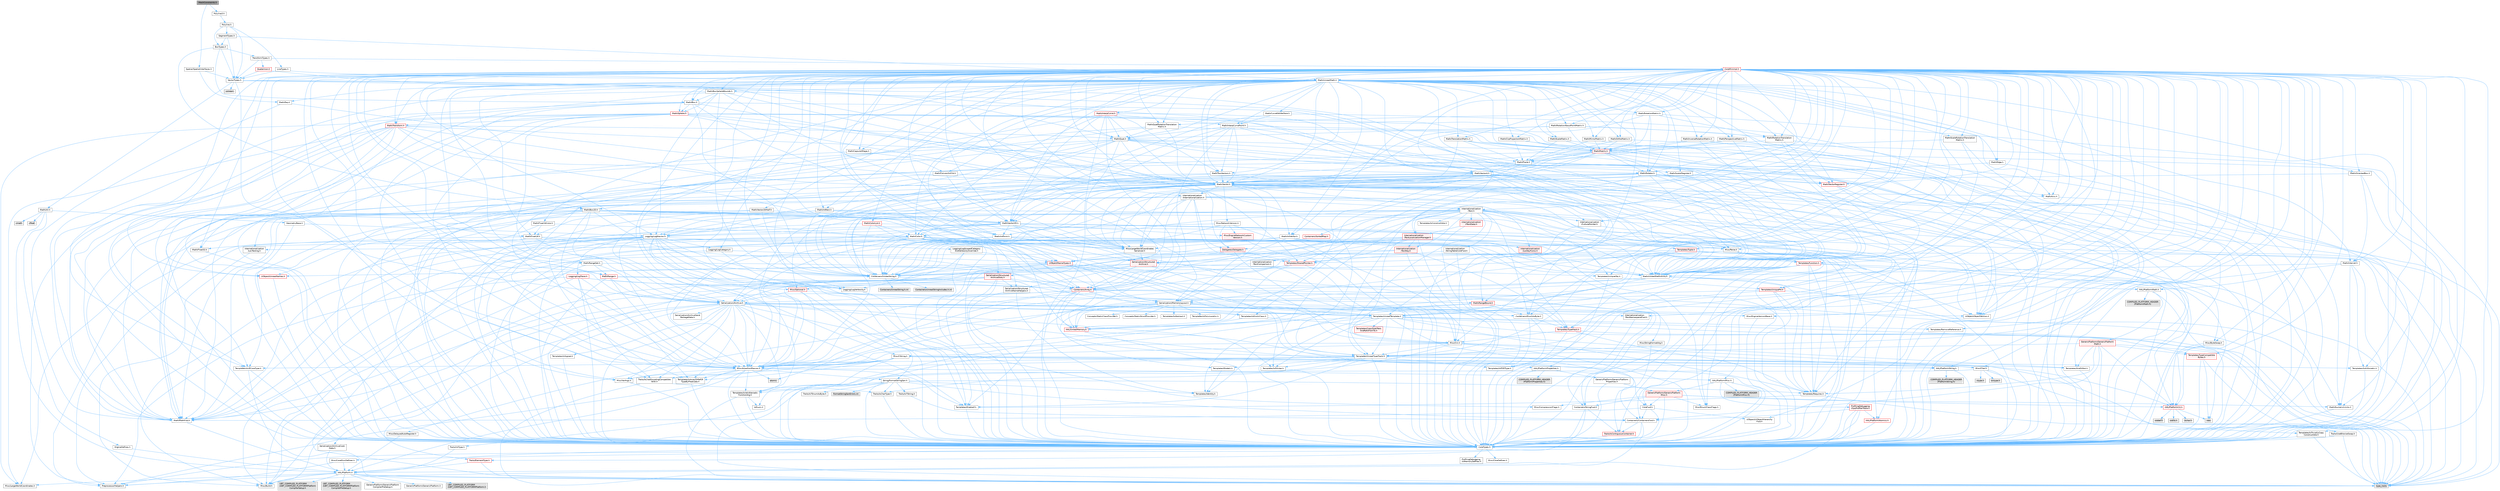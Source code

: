 digraph "MeshConstraints.h"
{
 // INTERACTIVE_SVG=YES
 // LATEX_PDF_SIZE
  bgcolor="transparent";
  edge [fontname=Helvetica,fontsize=10,labelfontname=Helvetica,labelfontsize=10];
  node [fontname=Helvetica,fontsize=10,shape=box,height=0.2,width=0.4];
  Node1 [id="Node000001",label="MeshConstraints.h",height=0.2,width=0.4,color="gray40", fillcolor="grey60", style="filled", fontcolor="black",tooltip=" "];
  Node1 -> Node2 [id="edge1_Node000001_Node000002",color="steelblue1",style="solid",tooltip=" "];
  Node2 [id="Node000002",label="Spatial/SpatialInterfaces.h",height=0.2,width=0.4,color="grey40", fillcolor="white", style="filled",URL="$db/d3b/SpatialInterfaces_8h.html",tooltip=" "];
  Node2 -> Node3 [id="edge2_Node000002_Node000003",color="steelblue1",style="solid",tooltip=" "];
  Node3 [id="Node000003",label="Math/Ray.h",height=0.2,width=0.4,color="grey40", fillcolor="white", style="filled",URL="$d4/d1b/Ray_8h.html",tooltip=" "];
  Node3 -> Node4 [id="edge3_Node000003_Node000004",color="steelblue1",style="solid",tooltip=" "];
  Node4 [id="Node000004",label="Math/MathFwd.h",height=0.2,width=0.4,color="grey40", fillcolor="white", style="filled",URL="$d2/d10/MathFwd_8h.html",tooltip=" "];
  Node4 -> Node5 [id="edge4_Node000004_Node000005",color="steelblue1",style="solid",tooltip=" "];
  Node5 [id="Node000005",label="HAL/Platform.h",height=0.2,width=0.4,color="grey40", fillcolor="white", style="filled",URL="$d9/dd0/Platform_8h.html",tooltip=" "];
  Node5 -> Node6 [id="edge5_Node000005_Node000006",color="steelblue1",style="solid",tooltip=" "];
  Node6 [id="Node000006",label="Misc/Build.h",height=0.2,width=0.4,color="grey40", fillcolor="white", style="filled",URL="$d3/dbb/Build_8h.html",tooltip=" "];
  Node5 -> Node7 [id="edge6_Node000005_Node000007",color="steelblue1",style="solid",tooltip=" "];
  Node7 [id="Node000007",label="Misc/LargeWorldCoordinates.h",height=0.2,width=0.4,color="grey40", fillcolor="white", style="filled",URL="$d2/dcb/LargeWorldCoordinates_8h.html",tooltip=" "];
  Node5 -> Node8 [id="edge7_Node000005_Node000008",color="steelblue1",style="solid",tooltip=" "];
  Node8 [id="Node000008",label="type_traits",height=0.2,width=0.4,color="grey60", fillcolor="#E0E0E0", style="filled",tooltip=" "];
  Node5 -> Node9 [id="edge8_Node000005_Node000009",color="steelblue1",style="solid",tooltip=" "];
  Node9 [id="Node000009",label="PreprocessorHelpers.h",height=0.2,width=0.4,color="grey40", fillcolor="white", style="filled",URL="$db/ddb/PreprocessorHelpers_8h.html",tooltip=" "];
  Node5 -> Node10 [id="edge9_Node000005_Node000010",color="steelblue1",style="solid",tooltip=" "];
  Node10 [id="Node000010",label="UBT_COMPILED_PLATFORM\l/UBT_COMPILED_PLATFORMPlatform\lCompilerPreSetup.h",height=0.2,width=0.4,color="grey60", fillcolor="#E0E0E0", style="filled",tooltip=" "];
  Node5 -> Node11 [id="edge10_Node000005_Node000011",color="steelblue1",style="solid",tooltip=" "];
  Node11 [id="Node000011",label="GenericPlatform/GenericPlatform\lCompilerPreSetup.h",height=0.2,width=0.4,color="grey40", fillcolor="white", style="filled",URL="$d9/dc8/GenericPlatformCompilerPreSetup_8h.html",tooltip=" "];
  Node5 -> Node12 [id="edge11_Node000005_Node000012",color="steelblue1",style="solid",tooltip=" "];
  Node12 [id="Node000012",label="GenericPlatform/GenericPlatform.h",height=0.2,width=0.4,color="grey40", fillcolor="white", style="filled",URL="$d6/d84/GenericPlatform_8h.html",tooltip=" "];
  Node5 -> Node13 [id="edge12_Node000005_Node000013",color="steelblue1",style="solid",tooltip=" "];
  Node13 [id="Node000013",label="UBT_COMPILED_PLATFORM\l/UBT_COMPILED_PLATFORMPlatform.h",height=0.2,width=0.4,color="grey60", fillcolor="#E0E0E0", style="filled",tooltip=" "];
  Node5 -> Node14 [id="edge13_Node000005_Node000014",color="steelblue1",style="solid",tooltip=" "];
  Node14 [id="Node000014",label="UBT_COMPILED_PLATFORM\l/UBT_COMPILED_PLATFORMPlatform\lCompilerSetup.h",height=0.2,width=0.4,color="grey60", fillcolor="#E0E0E0", style="filled",tooltip=" "];
  Node3 -> Node15 [id="edge14_Node000003_Node000015",color="steelblue1",style="solid",tooltip=" "];
  Node15 [id="Node000015",label="Math/Vector.h",height=0.2,width=0.4,color="grey40", fillcolor="white", style="filled",URL="$d6/dbe/Vector_8h.html",tooltip=" "];
  Node15 -> Node16 [id="edge15_Node000015_Node000016",color="steelblue1",style="solid",tooltip=" "];
  Node16 [id="Node000016",label="CoreTypes.h",height=0.2,width=0.4,color="grey40", fillcolor="white", style="filled",URL="$dc/dec/CoreTypes_8h.html",tooltip=" "];
  Node16 -> Node5 [id="edge16_Node000016_Node000005",color="steelblue1",style="solid",tooltip=" "];
  Node16 -> Node17 [id="edge17_Node000016_Node000017",color="steelblue1",style="solid",tooltip=" "];
  Node17 [id="Node000017",label="ProfilingDebugging\l/UMemoryDefines.h",height=0.2,width=0.4,color="grey40", fillcolor="white", style="filled",URL="$d2/da2/UMemoryDefines_8h.html",tooltip=" "];
  Node16 -> Node18 [id="edge18_Node000016_Node000018",color="steelblue1",style="solid",tooltip=" "];
  Node18 [id="Node000018",label="Misc/CoreMiscDefines.h",height=0.2,width=0.4,color="grey40", fillcolor="white", style="filled",URL="$da/d38/CoreMiscDefines_8h.html",tooltip=" "];
  Node18 -> Node5 [id="edge19_Node000018_Node000005",color="steelblue1",style="solid",tooltip=" "];
  Node18 -> Node9 [id="edge20_Node000018_Node000009",color="steelblue1",style="solid",tooltip=" "];
  Node16 -> Node19 [id="edge21_Node000016_Node000019",color="steelblue1",style="solid",tooltip=" "];
  Node19 [id="Node000019",label="Misc/CoreDefines.h",height=0.2,width=0.4,color="grey40", fillcolor="white", style="filled",URL="$d3/dd2/CoreDefines_8h.html",tooltip=" "];
  Node15 -> Node20 [id="edge22_Node000015_Node000020",color="steelblue1",style="solid",tooltip=" "];
  Node20 [id="Node000020",label="Misc/AssertionMacros.h",height=0.2,width=0.4,color="grey40", fillcolor="white", style="filled",URL="$d0/dfa/AssertionMacros_8h.html",tooltip=" "];
  Node20 -> Node16 [id="edge23_Node000020_Node000016",color="steelblue1",style="solid",tooltip=" "];
  Node20 -> Node5 [id="edge24_Node000020_Node000005",color="steelblue1",style="solid",tooltip=" "];
  Node20 -> Node21 [id="edge25_Node000020_Node000021",color="steelblue1",style="solid",tooltip=" "];
  Node21 [id="Node000021",label="HAL/PlatformMisc.h",height=0.2,width=0.4,color="grey40", fillcolor="white", style="filled",URL="$d0/df5/PlatformMisc_8h.html",tooltip=" "];
  Node21 -> Node16 [id="edge26_Node000021_Node000016",color="steelblue1",style="solid",tooltip=" "];
  Node21 -> Node22 [id="edge27_Node000021_Node000022",color="steelblue1",style="solid",tooltip=" "];
  Node22 [id="Node000022",label="GenericPlatform/GenericPlatform\lMisc.h",height=0.2,width=0.4,color="red", fillcolor="#FFF0F0", style="filled",URL="$db/d9a/GenericPlatformMisc_8h.html",tooltip=" "];
  Node22 -> Node23 [id="edge28_Node000022_Node000023",color="steelblue1",style="solid",tooltip=" "];
  Node23 [id="Node000023",label="Containers/StringFwd.h",height=0.2,width=0.4,color="grey40", fillcolor="white", style="filled",URL="$df/d37/StringFwd_8h.html",tooltip=" "];
  Node23 -> Node16 [id="edge29_Node000023_Node000016",color="steelblue1",style="solid",tooltip=" "];
  Node23 -> Node24 [id="edge30_Node000023_Node000024",color="steelblue1",style="solid",tooltip=" "];
  Node24 [id="Node000024",label="Traits/ElementType.h",height=0.2,width=0.4,color="red", fillcolor="#FFF0F0", style="filled",URL="$d5/d4f/ElementType_8h.html",tooltip=" "];
  Node24 -> Node5 [id="edge31_Node000024_Node000005",color="steelblue1",style="solid",tooltip=" "];
  Node24 -> Node8 [id="edge32_Node000024_Node000008",color="steelblue1",style="solid",tooltip=" "];
  Node23 -> Node26 [id="edge33_Node000023_Node000026",color="steelblue1",style="solid",tooltip=" "];
  Node26 [id="Node000026",label="Traits/IsContiguousContainer.h",height=0.2,width=0.4,color="red", fillcolor="#FFF0F0", style="filled",URL="$d5/d3c/IsContiguousContainer_8h.html",tooltip=" "];
  Node26 -> Node16 [id="edge34_Node000026_Node000016",color="steelblue1",style="solid",tooltip=" "];
  Node22 -> Node28 [id="edge35_Node000022_Node000028",color="steelblue1",style="solid",tooltip=" "];
  Node28 [id="Node000028",label="CoreFwd.h",height=0.2,width=0.4,color="grey40", fillcolor="white", style="filled",URL="$d1/d1e/CoreFwd_8h.html",tooltip=" "];
  Node28 -> Node16 [id="edge36_Node000028_Node000016",color="steelblue1",style="solid",tooltip=" "];
  Node28 -> Node29 [id="edge37_Node000028_Node000029",color="steelblue1",style="solid",tooltip=" "];
  Node29 [id="Node000029",label="Containers/ContainersFwd.h",height=0.2,width=0.4,color="grey40", fillcolor="white", style="filled",URL="$d4/d0a/ContainersFwd_8h.html",tooltip=" "];
  Node29 -> Node5 [id="edge38_Node000029_Node000005",color="steelblue1",style="solid",tooltip=" "];
  Node29 -> Node16 [id="edge39_Node000029_Node000016",color="steelblue1",style="solid",tooltip=" "];
  Node29 -> Node26 [id="edge40_Node000029_Node000026",color="steelblue1",style="solid",tooltip=" "];
  Node28 -> Node4 [id="edge41_Node000028_Node000004",color="steelblue1",style="solid",tooltip=" "];
  Node28 -> Node30 [id="edge42_Node000028_Node000030",color="steelblue1",style="solid",tooltip=" "];
  Node30 [id="Node000030",label="UObject/UObjectHierarchy\lFwd.h",height=0.2,width=0.4,color="grey40", fillcolor="white", style="filled",URL="$d3/d13/UObjectHierarchyFwd_8h.html",tooltip=" "];
  Node22 -> Node16 [id="edge43_Node000022_Node000016",color="steelblue1",style="solid",tooltip=" "];
  Node22 -> Node32 [id="edge44_Node000022_Node000032",color="steelblue1",style="solid",tooltip=" "];
  Node32 [id="Node000032",label="HAL/PlatformCrt.h",height=0.2,width=0.4,color="red", fillcolor="#FFF0F0", style="filled",URL="$d8/d75/PlatformCrt_8h.html",tooltip=" "];
  Node32 -> Node33 [id="edge45_Node000032_Node000033",color="steelblue1",style="solid",tooltip=" "];
  Node33 [id="Node000033",label="new",height=0.2,width=0.4,color="grey60", fillcolor="#E0E0E0", style="filled",tooltip=" "];
  Node32 -> Node34 [id="edge46_Node000032_Node000034",color="steelblue1",style="solid",tooltip=" "];
  Node34 [id="Node000034",label="wchar.h",height=0.2,width=0.4,color="grey60", fillcolor="#E0E0E0", style="filled",tooltip=" "];
  Node32 -> Node35 [id="edge47_Node000032_Node000035",color="steelblue1",style="solid",tooltip=" "];
  Node35 [id="Node000035",label="stddef.h",height=0.2,width=0.4,color="grey60", fillcolor="#E0E0E0", style="filled",tooltip=" "];
  Node32 -> Node36 [id="edge48_Node000032_Node000036",color="steelblue1",style="solid",tooltip=" "];
  Node36 [id="Node000036",label="stdlib.h",height=0.2,width=0.4,color="grey60", fillcolor="#E0E0E0", style="filled",tooltip=" "];
  Node22 -> Node42 [id="edge49_Node000022_Node000042",color="steelblue1",style="solid",tooltip=" "];
  Node42 [id="Node000042",label="Math/NumericLimits.h",height=0.2,width=0.4,color="grey40", fillcolor="white", style="filled",URL="$df/d1b/NumericLimits_8h.html",tooltip=" "];
  Node42 -> Node16 [id="edge50_Node000042_Node000016",color="steelblue1",style="solid",tooltip=" "];
  Node22 -> Node43 [id="edge51_Node000022_Node000043",color="steelblue1",style="solid",tooltip=" "];
  Node43 [id="Node000043",label="Misc/CompressionFlags.h",height=0.2,width=0.4,color="grey40", fillcolor="white", style="filled",URL="$d9/d76/CompressionFlags_8h.html",tooltip=" "];
  Node22 -> Node44 [id="edge52_Node000022_Node000044",color="steelblue1",style="solid",tooltip=" "];
  Node44 [id="Node000044",label="Misc/EnumClassFlags.h",height=0.2,width=0.4,color="grey40", fillcolor="white", style="filled",URL="$d8/de7/EnumClassFlags_8h.html",tooltip=" "];
  Node21 -> Node47 [id="edge53_Node000021_Node000047",color="steelblue1",style="solid",tooltip=" "];
  Node47 [id="Node000047",label="COMPILED_PLATFORM_HEADER\l(PlatformMisc.h)",height=0.2,width=0.4,color="grey60", fillcolor="#E0E0E0", style="filled",tooltip=" "];
  Node21 -> Node48 [id="edge54_Node000021_Node000048",color="steelblue1",style="solid",tooltip=" "];
  Node48 [id="Node000048",label="ProfilingDebugging\l/CpuProfilerTrace.h",height=0.2,width=0.4,color="red", fillcolor="#FFF0F0", style="filled",URL="$da/dcb/CpuProfilerTrace_8h.html",tooltip=" "];
  Node48 -> Node16 [id="edge55_Node000048_Node000016",color="steelblue1",style="solid",tooltip=" "];
  Node48 -> Node29 [id="edge56_Node000048_Node000029",color="steelblue1",style="solid",tooltip=" "];
  Node48 -> Node49 [id="edge57_Node000048_Node000049",color="steelblue1",style="solid",tooltip=" "];
  Node49 [id="Node000049",label="HAL/PlatformAtomics.h",height=0.2,width=0.4,color="red", fillcolor="#FFF0F0", style="filled",URL="$d3/d36/PlatformAtomics_8h.html",tooltip=" "];
  Node49 -> Node16 [id="edge58_Node000049_Node000016",color="steelblue1",style="solid",tooltip=" "];
  Node48 -> Node9 [id="edge59_Node000048_Node000009",color="steelblue1",style="solid",tooltip=" "];
  Node48 -> Node6 [id="edge60_Node000048_Node000006",color="steelblue1",style="solid",tooltip=" "];
  Node20 -> Node9 [id="edge61_Node000020_Node000009",color="steelblue1",style="solid",tooltip=" "];
  Node20 -> Node56 [id="edge62_Node000020_Node000056",color="steelblue1",style="solid",tooltip=" "];
  Node56 [id="Node000056",label="Templates/EnableIf.h",height=0.2,width=0.4,color="grey40", fillcolor="white", style="filled",URL="$d7/d60/EnableIf_8h.html",tooltip=" "];
  Node56 -> Node16 [id="edge63_Node000056_Node000016",color="steelblue1",style="solid",tooltip=" "];
  Node20 -> Node57 [id="edge64_Node000020_Node000057",color="steelblue1",style="solid",tooltip=" "];
  Node57 [id="Node000057",label="Templates/IsArrayOrRefOf\lTypeByPredicate.h",height=0.2,width=0.4,color="grey40", fillcolor="white", style="filled",URL="$d6/da1/IsArrayOrRefOfTypeByPredicate_8h.html",tooltip=" "];
  Node57 -> Node16 [id="edge65_Node000057_Node000016",color="steelblue1",style="solid",tooltip=" "];
  Node20 -> Node58 [id="edge66_Node000020_Node000058",color="steelblue1",style="solid",tooltip=" "];
  Node58 [id="Node000058",label="Templates/IsValidVariadic\lFunctionArg.h",height=0.2,width=0.4,color="grey40", fillcolor="white", style="filled",URL="$d0/dc8/IsValidVariadicFunctionArg_8h.html",tooltip=" "];
  Node58 -> Node16 [id="edge67_Node000058_Node000016",color="steelblue1",style="solid",tooltip=" "];
  Node58 -> Node59 [id="edge68_Node000058_Node000059",color="steelblue1",style="solid",tooltip=" "];
  Node59 [id="Node000059",label="IsEnum.h",height=0.2,width=0.4,color="grey40", fillcolor="white", style="filled",URL="$d4/de5/IsEnum_8h.html",tooltip=" "];
  Node58 -> Node8 [id="edge69_Node000058_Node000008",color="steelblue1",style="solid",tooltip=" "];
  Node20 -> Node60 [id="edge70_Node000020_Node000060",color="steelblue1",style="solid",tooltip=" "];
  Node60 [id="Node000060",label="Traits/IsCharEncodingCompatible\lWith.h",height=0.2,width=0.4,color="grey40", fillcolor="white", style="filled",URL="$df/dd1/IsCharEncodingCompatibleWith_8h.html",tooltip=" "];
  Node60 -> Node8 [id="edge71_Node000060_Node000008",color="steelblue1",style="solid",tooltip=" "];
  Node60 -> Node61 [id="edge72_Node000060_Node000061",color="steelblue1",style="solid",tooltip=" "];
  Node61 [id="Node000061",label="Traits/IsCharType.h",height=0.2,width=0.4,color="grey40", fillcolor="white", style="filled",URL="$db/d51/IsCharType_8h.html",tooltip=" "];
  Node61 -> Node16 [id="edge73_Node000061_Node000016",color="steelblue1",style="solid",tooltip=" "];
  Node20 -> Node62 [id="edge74_Node000020_Node000062",color="steelblue1",style="solid",tooltip=" "];
  Node62 [id="Node000062",label="Misc/VarArgs.h",height=0.2,width=0.4,color="grey40", fillcolor="white", style="filled",URL="$d5/d6f/VarArgs_8h.html",tooltip=" "];
  Node62 -> Node16 [id="edge75_Node000062_Node000016",color="steelblue1",style="solid",tooltip=" "];
  Node20 -> Node63 [id="edge76_Node000020_Node000063",color="steelblue1",style="solid",tooltip=" "];
  Node63 [id="Node000063",label="String/FormatStringSan.h",height=0.2,width=0.4,color="grey40", fillcolor="white", style="filled",URL="$d3/d8b/FormatStringSan_8h.html",tooltip=" "];
  Node63 -> Node8 [id="edge77_Node000063_Node000008",color="steelblue1",style="solid",tooltip=" "];
  Node63 -> Node16 [id="edge78_Node000063_Node000016",color="steelblue1",style="solid",tooltip=" "];
  Node63 -> Node64 [id="edge79_Node000063_Node000064",color="steelblue1",style="solid",tooltip=" "];
  Node64 [id="Node000064",label="Templates/Requires.h",height=0.2,width=0.4,color="grey40", fillcolor="white", style="filled",URL="$dc/d96/Requires_8h.html",tooltip=" "];
  Node64 -> Node56 [id="edge80_Node000064_Node000056",color="steelblue1",style="solid",tooltip=" "];
  Node64 -> Node8 [id="edge81_Node000064_Node000008",color="steelblue1",style="solid",tooltip=" "];
  Node63 -> Node65 [id="edge82_Node000063_Node000065",color="steelblue1",style="solid",tooltip=" "];
  Node65 [id="Node000065",label="Templates/Identity.h",height=0.2,width=0.4,color="grey40", fillcolor="white", style="filled",URL="$d0/dd5/Identity_8h.html",tooltip=" "];
  Node63 -> Node58 [id="edge83_Node000063_Node000058",color="steelblue1",style="solid",tooltip=" "];
  Node63 -> Node61 [id="edge84_Node000063_Node000061",color="steelblue1",style="solid",tooltip=" "];
  Node63 -> Node66 [id="edge85_Node000063_Node000066",color="steelblue1",style="solid",tooltip=" "];
  Node66 [id="Node000066",label="Traits/IsTEnumAsByte.h",height=0.2,width=0.4,color="grey40", fillcolor="white", style="filled",URL="$d1/de6/IsTEnumAsByte_8h.html",tooltip=" "];
  Node63 -> Node67 [id="edge86_Node000063_Node000067",color="steelblue1",style="solid",tooltip=" "];
  Node67 [id="Node000067",label="Traits/IsTString.h",height=0.2,width=0.4,color="grey40", fillcolor="white", style="filled",URL="$d0/df8/IsTString_8h.html",tooltip=" "];
  Node67 -> Node29 [id="edge87_Node000067_Node000029",color="steelblue1",style="solid",tooltip=" "];
  Node63 -> Node29 [id="edge88_Node000063_Node000029",color="steelblue1",style="solid",tooltip=" "];
  Node63 -> Node68 [id="edge89_Node000063_Node000068",color="steelblue1",style="solid",tooltip=" "];
  Node68 [id="Node000068",label="FormatStringSanErrors.inl",height=0.2,width=0.4,color="grey60", fillcolor="#E0E0E0", style="filled",tooltip=" "];
  Node20 -> Node69 [id="edge90_Node000020_Node000069",color="steelblue1",style="solid",tooltip=" "];
  Node69 [id="Node000069",label="atomic",height=0.2,width=0.4,color="grey60", fillcolor="#E0E0E0", style="filled",tooltip=" "];
  Node15 -> Node4 [id="edge91_Node000015_Node000004",color="steelblue1",style="solid",tooltip=" "];
  Node15 -> Node42 [id="edge92_Node000015_Node000042",color="steelblue1",style="solid",tooltip=" "];
  Node15 -> Node70 [id="edge93_Node000015_Node000070",color="steelblue1",style="solid",tooltip=" "];
  Node70 [id="Node000070",label="Misc/Crc.h",height=0.2,width=0.4,color="grey40", fillcolor="white", style="filled",URL="$d4/dd2/Crc_8h.html",tooltip=" "];
  Node70 -> Node16 [id="edge94_Node000070_Node000016",color="steelblue1",style="solid",tooltip=" "];
  Node70 -> Node71 [id="edge95_Node000070_Node000071",color="steelblue1",style="solid",tooltip=" "];
  Node71 [id="Node000071",label="HAL/PlatformString.h",height=0.2,width=0.4,color="grey40", fillcolor="white", style="filled",URL="$db/db5/PlatformString_8h.html",tooltip=" "];
  Node71 -> Node16 [id="edge96_Node000071_Node000016",color="steelblue1",style="solid",tooltip=" "];
  Node71 -> Node72 [id="edge97_Node000071_Node000072",color="steelblue1",style="solid",tooltip=" "];
  Node72 [id="Node000072",label="COMPILED_PLATFORM_HEADER\l(PlatformString.h)",height=0.2,width=0.4,color="grey60", fillcolor="#E0E0E0", style="filled",tooltip=" "];
  Node70 -> Node20 [id="edge98_Node000070_Node000020",color="steelblue1",style="solid",tooltip=" "];
  Node70 -> Node73 [id="edge99_Node000070_Node000073",color="steelblue1",style="solid",tooltip=" "];
  Node73 [id="Node000073",label="Misc/CString.h",height=0.2,width=0.4,color="grey40", fillcolor="white", style="filled",URL="$d2/d49/CString_8h.html",tooltip=" "];
  Node73 -> Node16 [id="edge100_Node000073_Node000016",color="steelblue1",style="solid",tooltip=" "];
  Node73 -> Node32 [id="edge101_Node000073_Node000032",color="steelblue1",style="solid",tooltip=" "];
  Node73 -> Node71 [id="edge102_Node000073_Node000071",color="steelblue1",style="solid",tooltip=" "];
  Node73 -> Node20 [id="edge103_Node000073_Node000020",color="steelblue1",style="solid",tooltip=" "];
  Node73 -> Node74 [id="edge104_Node000073_Node000074",color="steelblue1",style="solid",tooltip=" "];
  Node74 [id="Node000074",label="Misc/Char.h",height=0.2,width=0.4,color="grey40", fillcolor="white", style="filled",URL="$d0/d58/Char_8h.html",tooltip=" "];
  Node74 -> Node16 [id="edge105_Node000074_Node000016",color="steelblue1",style="solid",tooltip=" "];
  Node74 -> Node75 [id="edge106_Node000074_Node000075",color="steelblue1",style="solid",tooltip=" "];
  Node75 [id="Node000075",label="Traits/IntType.h",height=0.2,width=0.4,color="grey40", fillcolor="white", style="filled",URL="$d7/deb/IntType_8h.html",tooltip=" "];
  Node75 -> Node5 [id="edge107_Node000075_Node000005",color="steelblue1",style="solid",tooltip=" "];
  Node74 -> Node76 [id="edge108_Node000074_Node000076",color="steelblue1",style="solid",tooltip=" "];
  Node76 [id="Node000076",label="ctype.h",height=0.2,width=0.4,color="grey60", fillcolor="#E0E0E0", style="filled",tooltip=" "];
  Node74 -> Node77 [id="edge109_Node000074_Node000077",color="steelblue1",style="solid",tooltip=" "];
  Node77 [id="Node000077",label="wctype.h",height=0.2,width=0.4,color="grey60", fillcolor="#E0E0E0", style="filled",tooltip=" "];
  Node74 -> Node8 [id="edge110_Node000074_Node000008",color="steelblue1",style="solid",tooltip=" "];
  Node73 -> Node62 [id="edge111_Node000073_Node000062",color="steelblue1",style="solid",tooltip=" "];
  Node73 -> Node57 [id="edge112_Node000073_Node000057",color="steelblue1",style="solid",tooltip=" "];
  Node73 -> Node58 [id="edge113_Node000073_Node000058",color="steelblue1",style="solid",tooltip=" "];
  Node73 -> Node60 [id="edge114_Node000073_Node000060",color="steelblue1",style="solid",tooltip=" "];
  Node70 -> Node74 [id="edge115_Node000070_Node000074",color="steelblue1",style="solid",tooltip=" "];
  Node70 -> Node78 [id="edge116_Node000070_Node000078",color="steelblue1",style="solid",tooltip=" "];
  Node78 [id="Node000078",label="Templates/UnrealTypeTraits.h",height=0.2,width=0.4,color="grey40", fillcolor="white", style="filled",URL="$d2/d2d/UnrealTypeTraits_8h.html",tooltip=" "];
  Node78 -> Node16 [id="edge117_Node000078_Node000016",color="steelblue1",style="solid",tooltip=" "];
  Node78 -> Node79 [id="edge118_Node000078_Node000079",color="steelblue1",style="solid",tooltip=" "];
  Node79 [id="Node000079",label="Templates/IsPointer.h",height=0.2,width=0.4,color="grey40", fillcolor="white", style="filled",URL="$d7/d05/IsPointer_8h.html",tooltip=" "];
  Node79 -> Node16 [id="edge119_Node000079_Node000016",color="steelblue1",style="solid",tooltip=" "];
  Node78 -> Node20 [id="edge120_Node000078_Node000020",color="steelblue1",style="solid",tooltip=" "];
  Node78 -> Node80 [id="edge121_Node000078_Node000080",color="steelblue1",style="solid",tooltip=" "];
  Node80 [id="Node000080",label="Templates/AndOrNot.h",height=0.2,width=0.4,color="grey40", fillcolor="white", style="filled",URL="$db/d0a/AndOrNot_8h.html",tooltip=" "];
  Node80 -> Node16 [id="edge122_Node000080_Node000016",color="steelblue1",style="solid",tooltip=" "];
  Node78 -> Node56 [id="edge123_Node000078_Node000056",color="steelblue1",style="solid",tooltip=" "];
  Node78 -> Node81 [id="edge124_Node000078_Node000081",color="steelblue1",style="solid",tooltip=" "];
  Node81 [id="Node000081",label="Templates/IsArithmetic.h",height=0.2,width=0.4,color="grey40", fillcolor="white", style="filled",URL="$d2/d5d/IsArithmetic_8h.html",tooltip=" "];
  Node81 -> Node16 [id="edge125_Node000081_Node000016",color="steelblue1",style="solid",tooltip=" "];
  Node78 -> Node59 [id="edge126_Node000078_Node000059",color="steelblue1",style="solid",tooltip=" "];
  Node78 -> Node82 [id="edge127_Node000078_Node000082",color="steelblue1",style="solid",tooltip=" "];
  Node82 [id="Node000082",label="Templates/Models.h",height=0.2,width=0.4,color="grey40", fillcolor="white", style="filled",URL="$d3/d0c/Models_8h.html",tooltip=" "];
  Node82 -> Node65 [id="edge128_Node000082_Node000065",color="steelblue1",style="solid",tooltip=" "];
  Node78 -> Node83 [id="edge129_Node000078_Node000083",color="steelblue1",style="solid",tooltip=" "];
  Node83 [id="Node000083",label="Templates/IsPODType.h",height=0.2,width=0.4,color="grey40", fillcolor="white", style="filled",URL="$d7/db1/IsPODType_8h.html",tooltip=" "];
  Node83 -> Node16 [id="edge130_Node000083_Node000016",color="steelblue1",style="solid",tooltip=" "];
  Node78 -> Node84 [id="edge131_Node000078_Node000084",color="steelblue1",style="solid",tooltip=" "];
  Node84 [id="Node000084",label="Templates/IsUECoreType.h",height=0.2,width=0.4,color="grey40", fillcolor="white", style="filled",URL="$d1/db8/IsUECoreType_8h.html",tooltip=" "];
  Node84 -> Node16 [id="edge132_Node000084_Node000016",color="steelblue1",style="solid",tooltip=" "];
  Node84 -> Node8 [id="edge133_Node000084_Node000008",color="steelblue1",style="solid",tooltip=" "];
  Node78 -> Node85 [id="edge134_Node000078_Node000085",color="steelblue1",style="solid",tooltip=" "];
  Node85 [id="Node000085",label="Templates/IsTriviallyCopy\lConstructible.h",height=0.2,width=0.4,color="grey40", fillcolor="white", style="filled",URL="$d3/d78/IsTriviallyCopyConstructible_8h.html",tooltip=" "];
  Node85 -> Node16 [id="edge135_Node000085_Node000016",color="steelblue1",style="solid",tooltip=" "];
  Node85 -> Node8 [id="edge136_Node000085_Node000008",color="steelblue1",style="solid",tooltip=" "];
  Node70 -> Node61 [id="edge137_Node000070_Node000061",color="steelblue1",style="solid",tooltip=" "];
  Node15 -> Node86 [id="edge138_Node000015_Node000086",color="steelblue1",style="solid",tooltip=" "];
  Node86 [id="Node000086",label="Math/UnrealMathUtility.h",height=0.2,width=0.4,color="grey40", fillcolor="white", style="filled",URL="$db/db8/UnrealMathUtility_8h.html",tooltip=" "];
  Node86 -> Node16 [id="edge139_Node000086_Node000016",color="steelblue1",style="solid",tooltip=" "];
  Node86 -> Node20 [id="edge140_Node000086_Node000020",color="steelblue1",style="solid",tooltip=" "];
  Node86 -> Node87 [id="edge141_Node000086_Node000087",color="steelblue1",style="solid",tooltip=" "];
  Node87 [id="Node000087",label="HAL/PlatformMath.h",height=0.2,width=0.4,color="grey40", fillcolor="white", style="filled",URL="$dc/d53/PlatformMath_8h.html",tooltip=" "];
  Node87 -> Node16 [id="edge142_Node000087_Node000016",color="steelblue1",style="solid",tooltip=" "];
  Node87 -> Node88 [id="edge143_Node000087_Node000088",color="steelblue1",style="solid",tooltip=" "];
  Node88 [id="Node000088",label="GenericPlatform/GenericPlatform\lMath.h",height=0.2,width=0.4,color="red", fillcolor="#FFF0F0", style="filled",URL="$d5/d79/GenericPlatformMath_8h.html",tooltip=" "];
  Node88 -> Node16 [id="edge144_Node000088_Node000016",color="steelblue1",style="solid",tooltip=" "];
  Node88 -> Node29 [id="edge145_Node000088_Node000029",color="steelblue1",style="solid",tooltip=" "];
  Node88 -> Node32 [id="edge146_Node000088_Node000032",color="steelblue1",style="solid",tooltip=" "];
  Node88 -> Node80 [id="edge147_Node000088_Node000080",color="steelblue1",style="solid",tooltip=" "];
  Node88 -> Node78 [id="edge148_Node000088_Node000078",color="steelblue1",style="solid",tooltip=" "];
  Node88 -> Node64 [id="edge149_Node000088_Node000064",color="steelblue1",style="solid",tooltip=" "];
  Node88 -> Node95 [id="edge150_Node000088_Node000095",color="steelblue1",style="solid",tooltip=" "];
  Node95 [id="Node000095",label="Templates/TypeCompatible\lBytes.h",height=0.2,width=0.4,color="red", fillcolor="#FFF0F0", style="filled",URL="$df/d0a/TypeCompatibleBytes_8h.html",tooltip=" "];
  Node95 -> Node16 [id="edge151_Node000095_Node000016",color="steelblue1",style="solid",tooltip=" "];
  Node95 -> Node33 [id="edge152_Node000095_Node000033",color="steelblue1",style="solid",tooltip=" "];
  Node95 -> Node8 [id="edge153_Node000095_Node000008",color="steelblue1",style="solid",tooltip=" "];
  Node88 -> Node8 [id="edge154_Node000088_Node000008",color="steelblue1",style="solid",tooltip=" "];
  Node87 -> Node97 [id="edge155_Node000087_Node000097",color="steelblue1",style="solid",tooltip=" "];
  Node97 [id="Node000097",label="COMPILED_PLATFORM_HEADER\l(PlatformMath.h)",height=0.2,width=0.4,color="grey60", fillcolor="#E0E0E0", style="filled",tooltip=" "];
  Node86 -> Node4 [id="edge156_Node000086_Node000004",color="steelblue1",style="solid",tooltip=" "];
  Node86 -> Node65 [id="edge157_Node000086_Node000065",color="steelblue1",style="solid",tooltip=" "];
  Node86 -> Node64 [id="edge158_Node000086_Node000064",color="steelblue1",style="solid",tooltip=" "];
  Node15 -> Node98 [id="edge159_Node000015_Node000098",color="steelblue1",style="solid",tooltip=" "];
  Node98 [id="Node000098",label="Containers/UnrealString.h",height=0.2,width=0.4,color="grey40", fillcolor="white", style="filled",URL="$d5/dba/UnrealString_8h.html",tooltip=" "];
  Node98 -> Node99 [id="edge160_Node000098_Node000099",color="steelblue1",style="solid",tooltip=" "];
  Node99 [id="Node000099",label="Containers/UnrealStringIncludes.h.inl",height=0.2,width=0.4,color="grey60", fillcolor="#E0E0E0", style="filled",tooltip=" "];
  Node98 -> Node100 [id="edge161_Node000098_Node000100",color="steelblue1",style="solid",tooltip=" "];
  Node100 [id="Node000100",label="Containers/UnrealString.h.inl",height=0.2,width=0.4,color="grey60", fillcolor="#E0E0E0", style="filled",tooltip=" "];
  Node98 -> Node101 [id="edge162_Node000098_Node000101",color="steelblue1",style="solid",tooltip=" "];
  Node101 [id="Node000101",label="Misc/StringFormatArg.h",height=0.2,width=0.4,color="grey40", fillcolor="white", style="filled",URL="$d2/d16/StringFormatArg_8h.html",tooltip=" "];
  Node101 -> Node29 [id="edge163_Node000101_Node000029",color="steelblue1",style="solid",tooltip=" "];
  Node15 -> Node102 [id="edge164_Node000015_Node000102",color="steelblue1",style="solid",tooltip=" "];
  Node102 [id="Node000102",label="Misc/Parse.h",height=0.2,width=0.4,color="grey40", fillcolor="white", style="filled",URL="$dc/d71/Parse_8h.html",tooltip=" "];
  Node102 -> Node23 [id="edge165_Node000102_Node000023",color="steelblue1",style="solid",tooltip=" "];
  Node102 -> Node98 [id="edge166_Node000102_Node000098",color="steelblue1",style="solid",tooltip=" "];
  Node102 -> Node16 [id="edge167_Node000102_Node000016",color="steelblue1",style="solid",tooltip=" "];
  Node102 -> Node32 [id="edge168_Node000102_Node000032",color="steelblue1",style="solid",tooltip=" "];
  Node102 -> Node6 [id="edge169_Node000102_Node000006",color="steelblue1",style="solid",tooltip=" "];
  Node102 -> Node44 [id="edge170_Node000102_Node000044",color="steelblue1",style="solid",tooltip=" "];
  Node102 -> Node103 [id="edge171_Node000102_Node000103",color="steelblue1",style="solid",tooltip=" "];
  Node103 [id="Node000103",label="Templates/Function.h",height=0.2,width=0.4,color="red", fillcolor="#FFF0F0", style="filled",URL="$df/df5/Function_8h.html",tooltip=" "];
  Node103 -> Node16 [id="edge172_Node000103_Node000016",color="steelblue1",style="solid",tooltip=" "];
  Node103 -> Node20 [id="edge173_Node000103_Node000020",color="steelblue1",style="solid",tooltip=" "];
  Node103 -> Node106 [id="edge174_Node000103_Node000106",color="steelblue1",style="solid",tooltip=" "];
  Node106 [id="Node000106",label="HAL/UnrealMemory.h",height=0.2,width=0.4,color="red", fillcolor="#FFF0F0", style="filled",URL="$d9/d96/UnrealMemory_8h.html",tooltip=" "];
  Node106 -> Node16 [id="edge175_Node000106_Node000016",color="steelblue1",style="solid",tooltip=" "];
  Node106 -> Node79 [id="edge176_Node000106_Node000079",color="steelblue1",style="solid",tooltip=" "];
  Node103 -> Node78 [id="edge177_Node000103_Node000078",color="steelblue1",style="solid",tooltip=" "];
  Node103 -> Node123 [id="edge178_Node000103_Node000123",color="steelblue1",style="solid",tooltip=" "];
  Node123 [id="Node000123",label="Templates/UnrealTemplate.h",height=0.2,width=0.4,color="grey40", fillcolor="white", style="filled",URL="$d4/d24/UnrealTemplate_8h.html",tooltip=" "];
  Node123 -> Node16 [id="edge179_Node000123_Node000016",color="steelblue1",style="solid",tooltip=" "];
  Node123 -> Node79 [id="edge180_Node000123_Node000079",color="steelblue1",style="solid",tooltip=" "];
  Node123 -> Node106 [id="edge181_Node000123_Node000106",color="steelblue1",style="solid",tooltip=" "];
  Node123 -> Node124 [id="edge182_Node000123_Node000124",color="steelblue1",style="solid",tooltip=" "];
  Node124 [id="Node000124",label="Templates/CopyQualifiers\lAndRefsFromTo.h",height=0.2,width=0.4,color="red", fillcolor="#FFF0F0", style="filled",URL="$d3/db3/CopyQualifiersAndRefsFromTo_8h.html",tooltip=" "];
  Node123 -> Node78 [id="edge183_Node000123_Node000078",color="steelblue1",style="solid",tooltip=" "];
  Node123 -> Node90 [id="edge184_Node000123_Node000090",color="steelblue1",style="solid",tooltip=" "];
  Node90 [id="Node000090",label="Templates/RemoveReference.h",height=0.2,width=0.4,color="grey40", fillcolor="white", style="filled",URL="$da/dbe/RemoveReference_8h.html",tooltip=" "];
  Node90 -> Node16 [id="edge185_Node000090_Node000016",color="steelblue1",style="solid",tooltip=" "];
  Node123 -> Node64 [id="edge186_Node000123_Node000064",color="steelblue1",style="solid",tooltip=" "];
  Node123 -> Node95 [id="edge187_Node000123_Node000095",color="steelblue1",style="solid",tooltip=" "];
  Node123 -> Node65 [id="edge188_Node000123_Node000065",color="steelblue1",style="solid",tooltip=" "];
  Node123 -> Node26 [id="edge189_Node000123_Node000026",color="steelblue1",style="solid",tooltip=" "];
  Node123 -> Node126 [id="edge190_Node000123_Node000126",color="steelblue1",style="solid",tooltip=" "];
  Node126 [id="Node000126",label="Traits/UseBitwiseSwap.h",height=0.2,width=0.4,color="grey40", fillcolor="white", style="filled",URL="$db/df3/UseBitwiseSwap_8h.html",tooltip=" "];
  Node126 -> Node16 [id="edge191_Node000126_Node000016",color="steelblue1",style="solid",tooltip=" "];
  Node126 -> Node8 [id="edge192_Node000126_Node000008",color="steelblue1",style="solid",tooltip=" "];
  Node123 -> Node8 [id="edge193_Node000123_Node000008",color="steelblue1",style="solid",tooltip=" "];
  Node103 -> Node64 [id="edge194_Node000103_Node000064",color="steelblue1",style="solid",tooltip=" "];
  Node103 -> Node86 [id="edge195_Node000103_Node000086",color="steelblue1",style="solid",tooltip=" "];
  Node103 -> Node33 [id="edge196_Node000103_Node000033",color="steelblue1",style="solid",tooltip=" "];
  Node103 -> Node8 [id="edge197_Node000103_Node000008",color="steelblue1",style="solid",tooltip=" "];
  Node15 -> Node127 [id="edge198_Node000015_Node000127",color="steelblue1",style="solid",tooltip=" "];
  Node127 [id="Node000127",label="Misc/LargeWorldCoordinates\lSerializer.h",height=0.2,width=0.4,color="grey40", fillcolor="white", style="filled",URL="$d7/df9/LargeWorldCoordinatesSerializer_8h.html",tooltip=" "];
  Node127 -> Node128 [id="edge199_Node000127_Node000128",color="steelblue1",style="solid",tooltip=" "];
  Node128 [id="Node000128",label="UObject/NameTypes.h",height=0.2,width=0.4,color="red", fillcolor="#FFF0F0", style="filled",URL="$d6/d35/NameTypes_8h.html",tooltip=" "];
  Node128 -> Node16 [id="edge200_Node000128_Node000016",color="steelblue1",style="solid",tooltip=" "];
  Node128 -> Node20 [id="edge201_Node000128_Node000020",color="steelblue1",style="solid",tooltip=" "];
  Node128 -> Node106 [id="edge202_Node000128_Node000106",color="steelblue1",style="solid",tooltip=" "];
  Node128 -> Node78 [id="edge203_Node000128_Node000078",color="steelblue1",style="solid",tooltip=" "];
  Node128 -> Node123 [id="edge204_Node000128_Node000123",color="steelblue1",style="solid",tooltip=" "];
  Node128 -> Node98 [id="edge205_Node000128_Node000098",color="steelblue1",style="solid",tooltip=" "];
  Node128 -> Node23 [id="edge206_Node000128_Node000023",color="steelblue1",style="solid",tooltip=" "];
  Node128 -> Node179 [id="edge207_Node000128_Node000179",color="steelblue1",style="solid",tooltip=" "];
  Node179 [id="Node000179",label="UObject/UnrealNames.h",height=0.2,width=0.4,color="red", fillcolor="#FFF0F0", style="filled",URL="$d8/db1/UnrealNames_8h.html",tooltip=" "];
  Node179 -> Node16 [id="edge208_Node000179_Node000016",color="steelblue1",style="solid",tooltip=" "];
  Node128 -> Node153 [id="edge209_Node000128_Node000153",color="steelblue1",style="solid",tooltip=" "];
  Node153 [id="Node000153",label="Serialization/MemoryLayout.h",height=0.2,width=0.4,color="grey40", fillcolor="white", style="filled",URL="$d7/d66/MemoryLayout_8h.html",tooltip=" "];
  Node153 -> Node154 [id="edge210_Node000153_Node000154",color="steelblue1",style="solid",tooltip=" "];
  Node154 [id="Node000154",label="Concepts/StaticClassProvider.h",height=0.2,width=0.4,color="grey40", fillcolor="white", style="filled",URL="$dd/d83/StaticClassProvider_8h.html",tooltip=" "];
  Node153 -> Node155 [id="edge211_Node000153_Node000155",color="steelblue1",style="solid",tooltip=" "];
  Node155 [id="Node000155",label="Concepts/StaticStructProvider.h",height=0.2,width=0.4,color="grey40", fillcolor="white", style="filled",URL="$d5/d77/StaticStructProvider_8h.html",tooltip=" "];
  Node153 -> Node156 [id="edge212_Node000153_Node000156",color="steelblue1",style="solid",tooltip=" "];
  Node156 [id="Node000156",label="Containers/EnumAsByte.h",height=0.2,width=0.4,color="grey40", fillcolor="white", style="filled",URL="$d6/d9a/EnumAsByte_8h.html",tooltip=" "];
  Node156 -> Node16 [id="edge213_Node000156_Node000016",color="steelblue1",style="solid",tooltip=" "];
  Node156 -> Node83 [id="edge214_Node000156_Node000083",color="steelblue1",style="solid",tooltip=" "];
  Node156 -> Node157 [id="edge215_Node000156_Node000157",color="steelblue1",style="solid",tooltip=" "];
  Node157 [id="Node000157",label="Templates/TypeHash.h",height=0.2,width=0.4,color="red", fillcolor="#FFF0F0", style="filled",URL="$d1/d62/TypeHash_8h.html",tooltip=" "];
  Node157 -> Node16 [id="edge216_Node000157_Node000016",color="steelblue1",style="solid",tooltip=" "];
  Node157 -> Node64 [id="edge217_Node000157_Node000064",color="steelblue1",style="solid",tooltip=" "];
  Node157 -> Node70 [id="edge218_Node000157_Node000070",color="steelblue1",style="solid",tooltip=" "];
  Node157 -> Node8 [id="edge219_Node000157_Node000008",color="steelblue1",style="solid",tooltip=" "];
  Node153 -> Node23 [id="edge220_Node000153_Node000023",color="steelblue1",style="solid",tooltip=" "];
  Node153 -> Node106 [id="edge221_Node000153_Node000106",color="steelblue1",style="solid",tooltip=" "];
  Node153 -> Node159 [id="edge222_Node000153_Node000159",color="steelblue1",style="solid",tooltip=" "];
  Node159 [id="Node000159",label="Misc/DelayedAutoRegister.h",height=0.2,width=0.4,color="grey40", fillcolor="white", style="filled",URL="$d1/dda/DelayedAutoRegister_8h.html",tooltip=" "];
  Node159 -> Node5 [id="edge223_Node000159_Node000005",color="steelblue1",style="solid",tooltip=" "];
  Node153 -> Node56 [id="edge224_Node000153_Node000056",color="steelblue1",style="solid",tooltip=" "];
  Node153 -> Node160 [id="edge225_Node000153_Node000160",color="steelblue1",style="solid",tooltip=" "];
  Node160 [id="Node000160",label="Templates/IsAbstract.h",height=0.2,width=0.4,color="grey40", fillcolor="white", style="filled",URL="$d8/db7/IsAbstract_8h.html",tooltip=" "];
  Node153 -> Node135 [id="edge226_Node000153_Node000135",color="steelblue1",style="solid",tooltip=" "];
  Node135 [id="Node000135",label="Templates/IsPolymorphic.h",height=0.2,width=0.4,color="grey40", fillcolor="white", style="filled",URL="$dc/d20/IsPolymorphic_8h.html",tooltip=" "];
  Node153 -> Node82 [id="edge227_Node000153_Node000082",color="steelblue1",style="solid",tooltip=" "];
  Node153 -> Node123 [id="edge228_Node000153_Node000123",color="steelblue1",style="solid",tooltip=" "];
  Node127 -> Node151 [id="edge229_Node000127_Node000151",color="steelblue1",style="solid",tooltip=" "];
  Node151 [id="Node000151",label="UObject/ObjectVersion.h",height=0.2,width=0.4,color="grey40", fillcolor="white", style="filled",URL="$da/d63/ObjectVersion_8h.html",tooltip=" "];
  Node151 -> Node16 [id="edge230_Node000151_Node000016",color="steelblue1",style="solid",tooltip=" "];
  Node127 -> Node187 [id="edge231_Node000127_Node000187",color="steelblue1",style="solid",tooltip=" "];
  Node187 [id="Node000187",label="Serialization/Structured\lArchive.h",height=0.2,width=0.4,color="red", fillcolor="#FFF0F0", style="filled",URL="$d9/d1e/StructuredArchive_8h.html",tooltip=" "];
  Node187 -> Node137 [id="edge232_Node000187_Node000137",color="steelblue1",style="solid",tooltip=" "];
  Node137 [id="Node000137",label="Containers/Array.h",height=0.2,width=0.4,color="red", fillcolor="#FFF0F0", style="filled",URL="$df/dd0/Array_8h.html",tooltip=" "];
  Node137 -> Node16 [id="edge233_Node000137_Node000016",color="steelblue1",style="solid",tooltip=" "];
  Node137 -> Node20 [id="edge234_Node000137_Node000020",color="steelblue1",style="solid",tooltip=" "];
  Node137 -> Node106 [id="edge235_Node000137_Node000106",color="steelblue1",style="solid",tooltip=" "];
  Node137 -> Node78 [id="edge236_Node000137_Node000078",color="steelblue1",style="solid",tooltip=" "];
  Node137 -> Node123 [id="edge237_Node000137_Node000123",color="steelblue1",style="solid",tooltip=" "];
  Node137 -> Node142 [id="edge238_Node000137_Node000142",color="steelblue1",style="solid",tooltip=" "];
  Node142 [id="Node000142",label="Serialization/Archive.h",height=0.2,width=0.4,color="grey40", fillcolor="white", style="filled",URL="$d7/d3b/Archive_8h.html",tooltip=" "];
  Node142 -> Node28 [id="edge239_Node000142_Node000028",color="steelblue1",style="solid",tooltip=" "];
  Node142 -> Node16 [id="edge240_Node000142_Node000016",color="steelblue1",style="solid",tooltip=" "];
  Node142 -> Node143 [id="edge241_Node000142_Node000143",color="steelblue1",style="solid",tooltip=" "];
  Node143 [id="Node000143",label="HAL/PlatformProperties.h",height=0.2,width=0.4,color="grey40", fillcolor="white", style="filled",URL="$d9/db0/PlatformProperties_8h.html",tooltip=" "];
  Node143 -> Node16 [id="edge242_Node000143_Node000016",color="steelblue1",style="solid",tooltip=" "];
  Node143 -> Node144 [id="edge243_Node000143_Node000144",color="steelblue1",style="solid",tooltip=" "];
  Node144 [id="Node000144",label="GenericPlatform/GenericPlatform\lProperties.h",height=0.2,width=0.4,color="grey40", fillcolor="white", style="filled",URL="$d2/dcd/GenericPlatformProperties_8h.html",tooltip=" "];
  Node144 -> Node16 [id="edge244_Node000144_Node000016",color="steelblue1",style="solid",tooltip=" "];
  Node144 -> Node22 [id="edge245_Node000144_Node000022",color="steelblue1",style="solid",tooltip=" "];
  Node143 -> Node145 [id="edge246_Node000143_Node000145",color="steelblue1",style="solid",tooltip=" "];
  Node145 [id="Node000145",label="COMPILED_PLATFORM_HEADER\l(PlatformProperties.h)",height=0.2,width=0.4,color="grey60", fillcolor="#E0E0E0", style="filled",tooltip=" "];
  Node142 -> Node146 [id="edge247_Node000142_Node000146",color="steelblue1",style="solid",tooltip=" "];
  Node146 [id="Node000146",label="Internationalization\l/TextNamespaceFwd.h",height=0.2,width=0.4,color="grey40", fillcolor="white", style="filled",URL="$d8/d97/TextNamespaceFwd_8h.html",tooltip=" "];
  Node146 -> Node16 [id="edge248_Node000146_Node000016",color="steelblue1",style="solid",tooltip=" "];
  Node142 -> Node4 [id="edge249_Node000142_Node000004",color="steelblue1",style="solid",tooltip=" "];
  Node142 -> Node20 [id="edge250_Node000142_Node000020",color="steelblue1",style="solid",tooltip=" "];
  Node142 -> Node6 [id="edge251_Node000142_Node000006",color="steelblue1",style="solid",tooltip=" "];
  Node142 -> Node43 [id="edge252_Node000142_Node000043",color="steelblue1",style="solid",tooltip=" "];
  Node142 -> Node147 [id="edge253_Node000142_Node000147",color="steelblue1",style="solid",tooltip=" "];
  Node147 [id="Node000147",label="Misc/EngineVersionBase.h",height=0.2,width=0.4,color="grey40", fillcolor="white", style="filled",URL="$d5/d2b/EngineVersionBase_8h.html",tooltip=" "];
  Node147 -> Node16 [id="edge254_Node000147_Node000016",color="steelblue1",style="solid",tooltip=" "];
  Node142 -> Node62 [id="edge255_Node000142_Node000062",color="steelblue1",style="solid",tooltip=" "];
  Node142 -> Node148 [id="edge256_Node000142_Node000148",color="steelblue1",style="solid",tooltip=" "];
  Node148 [id="Node000148",label="Serialization/ArchiveCook\lData.h",height=0.2,width=0.4,color="grey40", fillcolor="white", style="filled",URL="$dc/db6/ArchiveCookData_8h.html",tooltip=" "];
  Node148 -> Node5 [id="edge257_Node000148_Node000005",color="steelblue1",style="solid",tooltip=" "];
  Node142 -> Node149 [id="edge258_Node000142_Node000149",color="steelblue1",style="solid",tooltip=" "];
  Node149 [id="Node000149",label="Serialization/ArchiveSave\lPackageData.h",height=0.2,width=0.4,color="grey40", fillcolor="white", style="filled",URL="$d1/d37/ArchiveSavePackageData_8h.html",tooltip=" "];
  Node142 -> Node56 [id="edge259_Node000142_Node000056",color="steelblue1",style="solid",tooltip=" "];
  Node142 -> Node57 [id="edge260_Node000142_Node000057",color="steelblue1",style="solid",tooltip=" "];
  Node142 -> Node150 [id="edge261_Node000142_Node000150",color="steelblue1",style="solid",tooltip=" "];
  Node150 [id="Node000150",label="Templates/IsEnumClass.h",height=0.2,width=0.4,color="grey40", fillcolor="white", style="filled",URL="$d7/d15/IsEnumClass_8h.html",tooltip=" "];
  Node150 -> Node16 [id="edge262_Node000150_Node000016",color="steelblue1",style="solid",tooltip=" "];
  Node150 -> Node80 [id="edge263_Node000150_Node000080",color="steelblue1",style="solid",tooltip=" "];
  Node142 -> Node93 [id="edge264_Node000142_Node000093",color="steelblue1",style="solid",tooltip=" "];
  Node93 [id="Node000093",label="Templates/IsSigned.h",height=0.2,width=0.4,color="grey40", fillcolor="white", style="filled",URL="$d8/dd8/IsSigned_8h.html",tooltip=" "];
  Node93 -> Node16 [id="edge265_Node000093_Node000016",color="steelblue1",style="solid",tooltip=" "];
  Node142 -> Node58 [id="edge266_Node000142_Node000058",color="steelblue1",style="solid",tooltip=" "];
  Node142 -> Node123 [id="edge267_Node000142_Node000123",color="steelblue1",style="solid",tooltip=" "];
  Node142 -> Node60 [id="edge268_Node000142_Node000060",color="steelblue1",style="solid",tooltip=" "];
  Node142 -> Node151 [id="edge269_Node000142_Node000151",color="steelblue1",style="solid",tooltip=" "];
  Node137 -> Node64 [id="edge270_Node000137_Node000064",color="steelblue1",style="solid",tooltip=" "];
  Node137 -> Node24 [id="edge271_Node000137_Node000024",color="steelblue1",style="solid",tooltip=" "];
  Node137 -> Node8 [id="edge272_Node000137_Node000008",color="steelblue1",style="solid",tooltip=" "];
  Node187 -> Node16 [id="edge273_Node000187_Node000016",color="steelblue1",style="solid",tooltip=" "];
  Node187 -> Node6 [id="edge274_Node000187_Node000006",color="steelblue1",style="solid",tooltip=" "];
  Node187 -> Node142 [id="edge275_Node000187_Node000142",color="steelblue1",style="solid",tooltip=" "];
  Node187 -> Node190 [id="edge276_Node000187_Node000190",color="steelblue1",style="solid",tooltip=" "];
  Node190 [id="Node000190",label="Serialization/Structured\lArchiveNameHelpers.h",height=0.2,width=0.4,color="grey40", fillcolor="white", style="filled",URL="$d0/d7b/StructuredArchiveNameHelpers_8h.html",tooltip=" "];
  Node190 -> Node16 [id="edge277_Node000190_Node000016",color="steelblue1",style="solid",tooltip=" "];
  Node190 -> Node65 [id="edge278_Node000190_Node000065",color="steelblue1",style="solid",tooltip=" "];
  Node187 -> Node194 [id="edge279_Node000187_Node000194",color="steelblue1",style="solid",tooltip=" "];
  Node194 [id="Node000194",label="Serialization/Structured\lArchiveSlots.h",height=0.2,width=0.4,color="red", fillcolor="#FFF0F0", style="filled",URL="$d2/d87/StructuredArchiveSlots_8h.html",tooltip=" "];
  Node194 -> Node137 [id="edge280_Node000194_Node000137",color="steelblue1",style="solid",tooltip=" "];
  Node194 -> Node16 [id="edge281_Node000194_Node000016",color="steelblue1",style="solid",tooltip=" "];
  Node194 -> Node6 [id="edge282_Node000194_Node000006",color="steelblue1",style="solid",tooltip=" "];
  Node194 -> Node195 [id="edge283_Node000194_Node000195",color="steelblue1",style="solid",tooltip=" "];
  Node195 [id="Node000195",label="Misc/Optional.h",height=0.2,width=0.4,color="red", fillcolor="#FFF0F0", style="filled",URL="$d2/dae/Optional_8h.html",tooltip=" "];
  Node195 -> Node16 [id="edge284_Node000195_Node000016",color="steelblue1",style="solid",tooltip=" "];
  Node195 -> Node20 [id="edge285_Node000195_Node000020",color="steelblue1",style="solid",tooltip=" "];
  Node195 -> Node123 [id="edge286_Node000195_Node000123",color="steelblue1",style="solid",tooltip=" "];
  Node195 -> Node142 [id="edge287_Node000195_Node000142",color="steelblue1",style="solid",tooltip=" "];
  Node194 -> Node142 [id="edge288_Node000194_Node000142",color="steelblue1",style="solid",tooltip=" "];
  Node194 -> Node190 [id="edge289_Node000194_Node000190",color="steelblue1",style="solid",tooltip=" "];
  Node194 -> Node56 [id="edge290_Node000194_Node000056",color="steelblue1",style="solid",tooltip=" "];
  Node194 -> Node150 [id="edge291_Node000194_Node000150",color="steelblue1",style="solid",tooltip=" "];
  Node187 -> Node198 [id="edge292_Node000187_Node000198",color="steelblue1",style="solid",tooltip=" "];
  Node198 [id="Node000198",label="Templates/UniqueObj.h",height=0.2,width=0.4,color="grey40", fillcolor="white", style="filled",URL="$da/d95/UniqueObj_8h.html",tooltip=" "];
  Node198 -> Node16 [id="edge293_Node000198_Node000016",color="steelblue1",style="solid",tooltip=" "];
  Node198 -> Node199 [id="edge294_Node000198_Node000199",color="steelblue1",style="solid",tooltip=" "];
  Node199 [id="Node000199",label="Templates/UniquePtr.h",height=0.2,width=0.4,color="red", fillcolor="#FFF0F0", style="filled",URL="$de/d1a/UniquePtr_8h.html",tooltip=" "];
  Node199 -> Node16 [id="edge295_Node000199_Node000016",color="steelblue1",style="solid",tooltip=" "];
  Node199 -> Node123 [id="edge296_Node000199_Node000123",color="steelblue1",style="solid",tooltip=" "];
  Node199 -> Node64 [id="edge297_Node000199_Node000064",color="steelblue1",style="solid",tooltip=" "];
  Node199 -> Node153 [id="edge298_Node000199_Node000153",color="steelblue1",style="solid",tooltip=" "];
  Node199 -> Node8 [id="edge299_Node000199_Node000008",color="steelblue1",style="solid",tooltip=" "];
  Node15 -> Node202 [id="edge300_Node000015_Node000202",color="steelblue1",style="solid",tooltip=" "];
  Node202 [id="Node000202",label="Misc/NetworkVersion.h",height=0.2,width=0.4,color="grey40", fillcolor="white", style="filled",URL="$d7/d4b/NetworkVersion_8h.html",tooltip=" "];
  Node202 -> Node98 [id="edge301_Node000202_Node000098",color="steelblue1",style="solid",tooltip=" "];
  Node202 -> Node16 [id="edge302_Node000202_Node000016",color="steelblue1",style="solid",tooltip=" "];
  Node202 -> Node203 [id="edge303_Node000202_Node000203",color="steelblue1",style="solid",tooltip=" "];
  Node203 [id="Node000203",label="Delegates/Delegate.h",height=0.2,width=0.4,color="red", fillcolor="#FFF0F0", style="filled",URL="$d4/d80/Delegate_8h.html",tooltip=" "];
  Node203 -> Node16 [id="edge304_Node000203_Node000016",color="steelblue1",style="solid",tooltip=" "];
  Node203 -> Node20 [id="edge305_Node000203_Node000020",color="steelblue1",style="solid",tooltip=" "];
  Node203 -> Node128 [id="edge306_Node000203_Node000128",color="steelblue1",style="solid",tooltip=" "];
  Node203 -> Node204 [id="edge307_Node000203_Node000204",color="steelblue1",style="solid",tooltip=" "];
  Node204 [id="Node000204",label="Templates/SharedPointer.h",height=0.2,width=0.4,color="red", fillcolor="#FFF0F0", style="filled",URL="$d2/d17/SharedPointer_8h.html",tooltip=" "];
  Node204 -> Node16 [id="edge308_Node000204_Node000016",color="steelblue1",style="solid",tooltip=" "];
  Node204 -> Node20 [id="edge309_Node000204_Node000020",color="steelblue1",style="solid",tooltip=" "];
  Node204 -> Node106 [id="edge310_Node000204_Node000106",color="steelblue1",style="solid",tooltip=" "];
  Node204 -> Node137 [id="edge311_Node000204_Node000137",color="steelblue1",style="solid",tooltip=" "];
  Node202 -> Node222 [id="edge312_Node000202_Node000222",color="steelblue1",style="solid",tooltip=" "];
  Node222 [id="Node000222",label="Logging/LogMacros.h",height=0.2,width=0.4,color="grey40", fillcolor="white", style="filled",URL="$d0/d16/LogMacros_8h.html",tooltip=" "];
  Node222 -> Node98 [id="edge313_Node000222_Node000098",color="steelblue1",style="solid",tooltip=" "];
  Node222 -> Node16 [id="edge314_Node000222_Node000016",color="steelblue1",style="solid",tooltip=" "];
  Node222 -> Node9 [id="edge315_Node000222_Node000009",color="steelblue1",style="solid",tooltip=" "];
  Node222 -> Node223 [id="edge316_Node000222_Node000223",color="steelblue1",style="solid",tooltip=" "];
  Node223 [id="Node000223",label="Logging/LogCategory.h",height=0.2,width=0.4,color="grey40", fillcolor="white", style="filled",URL="$d9/d36/LogCategory_8h.html",tooltip=" "];
  Node223 -> Node16 [id="edge317_Node000223_Node000016",color="steelblue1",style="solid",tooltip=" "];
  Node223 -> Node111 [id="edge318_Node000223_Node000111",color="steelblue1",style="solid",tooltip=" "];
  Node111 [id="Node000111",label="Logging/LogVerbosity.h",height=0.2,width=0.4,color="grey40", fillcolor="white", style="filled",URL="$d2/d8f/LogVerbosity_8h.html",tooltip=" "];
  Node111 -> Node16 [id="edge319_Node000111_Node000016",color="steelblue1",style="solid",tooltip=" "];
  Node223 -> Node128 [id="edge320_Node000223_Node000128",color="steelblue1",style="solid",tooltip=" "];
  Node222 -> Node224 [id="edge321_Node000222_Node000224",color="steelblue1",style="solid",tooltip=" "];
  Node224 [id="Node000224",label="Logging/LogScopedCategory\lAndVerbosityOverride.h",height=0.2,width=0.4,color="grey40", fillcolor="white", style="filled",URL="$de/dba/LogScopedCategoryAndVerbosityOverride_8h.html",tooltip=" "];
  Node224 -> Node16 [id="edge322_Node000224_Node000016",color="steelblue1",style="solid",tooltip=" "];
  Node224 -> Node111 [id="edge323_Node000224_Node000111",color="steelblue1",style="solid",tooltip=" "];
  Node224 -> Node128 [id="edge324_Node000224_Node000128",color="steelblue1",style="solid",tooltip=" "];
  Node222 -> Node225 [id="edge325_Node000222_Node000225",color="steelblue1",style="solid",tooltip=" "];
  Node225 [id="Node000225",label="Logging/LogTrace.h",height=0.2,width=0.4,color="red", fillcolor="#FFF0F0", style="filled",URL="$d5/d91/LogTrace_8h.html",tooltip=" "];
  Node225 -> Node16 [id="edge326_Node000225_Node000016",color="steelblue1",style="solid",tooltip=" "];
  Node225 -> Node137 [id="edge327_Node000225_Node000137",color="steelblue1",style="solid",tooltip=" "];
  Node225 -> Node9 [id="edge328_Node000225_Node000009",color="steelblue1",style="solid",tooltip=" "];
  Node225 -> Node111 [id="edge329_Node000225_Node000111",color="steelblue1",style="solid",tooltip=" "];
  Node225 -> Node6 [id="edge330_Node000225_Node000006",color="steelblue1",style="solid",tooltip=" "];
  Node225 -> Node57 [id="edge331_Node000225_Node000057",color="steelblue1",style="solid",tooltip=" "];
  Node225 -> Node60 [id="edge332_Node000225_Node000060",color="steelblue1",style="solid",tooltip=" "];
  Node222 -> Node111 [id="edge333_Node000222_Node000111",color="steelblue1",style="solid",tooltip=" "];
  Node222 -> Node20 [id="edge334_Node000222_Node000020",color="steelblue1",style="solid",tooltip=" "];
  Node222 -> Node6 [id="edge335_Node000222_Node000006",color="steelblue1",style="solid",tooltip=" "];
  Node222 -> Node62 [id="edge336_Node000222_Node000062",color="steelblue1",style="solid",tooltip=" "];
  Node222 -> Node63 [id="edge337_Node000222_Node000063",color="steelblue1",style="solid",tooltip=" "];
  Node222 -> Node56 [id="edge338_Node000222_Node000056",color="steelblue1",style="solid",tooltip=" "];
  Node222 -> Node57 [id="edge339_Node000222_Node000057",color="steelblue1",style="solid",tooltip=" "];
  Node222 -> Node58 [id="edge340_Node000222_Node000058",color="steelblue1",style="solid",tooltip=" "];
  Node222 -> Node60 [id="edge341_Node000222_Node000060",color="steelblue1",style="solid",tooltip=" "];
  Node222 -> Node8 [id="edge342_Node000222_Node000008",color="steelblue1",style="solid",tooltip=" "];
  Node202 -> Node248 [id="edge343_Node000202_Node000248",color="steelblue1",style="solid",tooltip=" "];
  Node248 [id="Node000248",label="Misc/EngineNetworkCustom\lVersion.h",height=0.2,width=0.4,color="red", fillcolor="#FFF0F0", style="filled",URL="$da/da3/EngineNetworkCustomVersion_8h.html",tooltip=" "];
  Node248 -> Node16 [id="edge344_Node000248_Node000016",color="steelblue1",style="solid",tooltip=" "];
  Node15 -> Node251 [id="edge345_Node000015_Node000251",color="steelblue1",style="solid",tooltip=" "];
  Node251 [id="Node000251",label="Math/Color.h",height=0.2,width=0.4,color="grey40", fillcolor="white", style="filled",URL="$dd/dac/Color_8h.html",tooltip=" "];
  Node251 -> Node137 [id="edge346_Node000251_Node000137",color="steelblue1",style="solid",tooltip=" "];
  Node251 -> Node98 [id="edge347_Node000251_Node000098",color="steelblue1",style="solid",tooltip=" "];
  Node251 -> Node16 [id="edge348_Node000251_Node000016",color="steelblue1",style="solid",tooltip=" "];
  Node251 -> Node9 [id="edge349_Node000251_Node000009",color="steelblue1",style="solid",tooltip=" "];
  Node251 -> Node4 [id="edge350_Node000251_Node000004",color="steelblue1",style="solid",tooltip=" "];
  Node251 -> Node86 [id="edge351_Node000251_Node000086",color="steelblue1",style="solid",tooltip=" "];
  Node251 -> Node20 [id="edge352_Node000251_Node000020",color="steelblue1",style="solid",tooltip=" "];
  Node251 -> Node70 [id="edge353_Node000251_Node000070",color="steelblue1",style="solid",tooltip=" "];
  Node251 -> Node102 [id="edge354_Node000251_Node000102",color="steelblue1",style="solid",tooltip=" "];
  Node251 -> Node142 [id="edge355_Node000251_Node000142",color="steelblue1",style="solid",tooltip=" "];
  Node251 -> Node153 [id="edge356_Node000251_Node000153",color="steelblue1",style="solid",tooltip=" "];
  Node251 -> Node187 [id="edge357_Node000251_Node000187",color="steelblue1",style="solid",tooltip=" "];
  Node251 -> Node190 [id="edge358_Node000251_Node000190",color="steelblue1",style="solid",tooltip=" "];
  Node251 -> Node194 [id="edge359_Node000251_Node000194",color="steelblue1",style="solid",tooltip=" "];
  Node15 -> Node252 [id="edge360_Node000015_Node000252",color="steelblue1",style="solid",tooltip=" "];
  Node252 [id="Node000252",label="Math/IntPoint.h",height=0.2,width=0.4,color="grey40", fillcolor="white", style="filled",URL="$d3/df7/IntPoint_8h.html",tooltip=" "];
  Node252 -> Node16 [id="edge361_Node000252_Node000016",color="steelblue1",style="solid",tooltip=" "];
  Node252 -> Node20 [id="edge362_Node000252_Node000020",color="steelblue1",style="solid",tooltip=" "];
  Node252 -> Node102 [id="edge363_Node000252_Node000102",color="steelblue1",style="solid",tooltip=" "];
  Node252 -> Node4 [id="edge364_Node000252_Node000004",color="steelblue1",style="solid",tooltip=" "];
  Node252 -> Node86 [id="edge365_Node000252_Node000086",color="steelblue1",style="solid",tooltip=" "];
  Node252 -> Node98 [id="edge366_Node000252_Node000098",color="steelblue1",style="solid",tooltip=" "];
  Node252 -> Node187 [id="edge367_Node000252_Node000187",color="steelblue1",style="solid",tooltip=" "];
  Node252 -> Node157 [id="edge368_Node000252_Node000157",color="steelblue1",style="solid",tooltip=" "];
  Node252 -> Node127 [id="edge369_Node000252_Node000127",color="steelblue1",style="solid",tooltip=" "];
  Node15 -> Node222 [id="edge370_Node000015_Node000222",color="steelblue1",style="solid",tooltip=" "];
  Node15 -> Node253 [id="edge371_Node000015_Node000253",color="steelblue1",style="solid",tooltip=" "];
  Node253 [id="Node000253",label="Math/Vector2D.h",height=0.2,width=0.4,color="grey40", fillcolor="white", style="filled",URL="$d3/db0/Vector2D_8h.html",tooltip=" "];
  Node253 -> Node16 [id="edge372_Node000253_Node000016",color="steelblue1",style="solid",tooltip=" "];
  Node253 -> Node4 [id="edge373_Node000253_Node000004",color="steelblue1",style="solid",tooltip=" "];
  Node253 -> Node20 [id="edge374_Node000253_Node000020",color="steelblue1",style="solid",tooltip=" "];
  Node253 -> Node70 [id="edge375_Node000253_Node000070",color="steelblue1",style="solid",tooltip=" "];
  Node253 -> Node86 [id="edge376_Node000253_Node000086",color="steelblue1",style="solid",tooltip=" "];
  Node253 -> Node98 [id="edge377_Node000253_Node000098",color="steelblue1",style="solid",tooltip=" "];
  Node253 -> Node102 [id="edge378_Node000253_Node000102",color="steelblue1",style="solid",tooltip=" "];
  Node253 -> Node127 [id="edge379_Node000253_Node000127",color="steelblue1",style="solid",tooltip=" "];
  Node253 -> Node248 [id="edge380_Node000253_Node000248",color="steelblue1",style="solid",tooltip=" "];
  Node253 -> Node252 [id="edge381_Node000253_Node000252",color="steelblue1",style="solid",tooltip=" "];
  Node253 -> Node222 [id="edge382_Node000253_Node000222",color="steelblue1",style="solid",tooltip=" "];
  Node253 -> Node8 [id="edge383_Node000253_Node000008",color="steelblue1",style="solid",tooltip=" "];
  Node15 -> Node254 [id="edge384_Node000015_Node000254",color="steelblue1",style="solid",tooltip=" "];
  Node254 [id="Node000254",label="Misc/ByteSwap.h",height=0.2,width=0.4,color="grey40", fillcolor="white", style="filled",URL="$dc/dd7/ByteSwap_8h.html",tooltip=" "];
  Node254 -> Node16 [id="edge385_Node000254_Node000016",color="steelblue1",style="solid",tooltip=" "];
  Node254 -> Node32 [id="edge386_Node000254_Node000032",color="steelblue1",style="solid",tooltip=" "];
  Node15 -> Node255 [id="edge387_Node000015_Node000255",color="steelblue1",style="solid",tooltip=" "];
  Node255 [id="Node000255",label="Internationalization\l/Text.h",height=0.2,width=0.4,color="grey40", fillcolor="white", style="filled",URL="$d6/d35/Text_8h.html",tooltip=" "];
  Node255 -> Node16 [id="edge388_Node000255_Node000016",color="steelblue1",style="solid",tooltip=" "];
  Node255 -> Node49 [id="edge389_Node000255_Node000049",color="steelblue1",style="solid",tooltip=" "];
  Node255 -> Node20 [id="edge390_Node000255_Node000020",color="steelblue1",style="solid",tooltip=" "];
  Node255 -> Node44 [id="edge391_Node000255_Node000044",color="steelblue1",style="solid",tooltip=" "];
  Node255 -> Node78 [id="edge392_Node000255_Node000078",color="steelblue1",style="solid",tooltip=" "];
  Node255 -> Node137 [id="edge393_Node000255_Node000137",color="steelblue1",style="solid",tooltip=" "];
  Node255 -> Node98 [id="edge394_Node000255_Node000098",color="steelblue1",style="solid",tooltip=" "];
  Node255 -> Node256 [id="edge395_Node000255_Node000256",color="steelblue1",style="solid",tooltip=" "];
  Node256 [id="Node000256",label="Containers/SortedMap.h",height=0.2,width=0.4,color="red", fillcolor="#FFF0F0", style="filled",URL="$d1/dcf/SortedMap_8h.html",tooltip=" "];
  Node256 -> Node128 [id="edge396_Node000256_Node000128",color="steelblue1",style="solid",tooltip=" "];
  Node255 -> Node156 [id="edge397_Node000255_Node000156",color="steelblue1",style="solid",tooltip=" "];
  Node255 -> Node204 [id="edge398_Node000255_Node000204",color="steelblue1",style="solid",tooltip=" "];
  Node255 -> Node257 [id="edge399_Node000255_Node000257",color="steelblue1",style="solid",tooltip=" "];
  Node257 [id="Node000257",label="Internationalization\l/TextKey.h",height=0.2,width=0.4,color="red", fillcolor="#FFF0F0", style="filled",URL="$d8/d4a/TextKey_8h.html",tooltip=" "];
  Node257 -> Node16 [id="edge400_Node000257_Node000016",color="steelblue1",style="solid",tooltip=" "];
  Node257 -> Node157 [id="edge401_Node000257_Node000157",color="steelblue1",style="solid",tooltip=" "];
  Node257 -> Node98 [id="edge402_Node000257_Node000098",color="steelblue1",style="solid",tooltip=" "];
  Node257 -> Node187 [id="edge403_Node000257_Node000187",color="steelblue1",style="solid",tooltip=" "];
  Node255 -> Node258 [id="edge404_Node000255_Node000258",color="steelblue1",style="solid",tooltip=" "];
  Node258 [id="Node000258",label="Internationalization\l/LocKeyFuncs.h",height=0.2,width=0.4,color="red", fillcolor="#FFF0F0", style="filled",URL="$dd/d46/LocKeyFuncs_8h.html",tooltip=" "];
  Node258 -> Node16 [id="edge405_Node000258_Node000016",color="steelblue1",style="solid",tooltip=" "];
  Node255 -> Node259 [id="edge406_Node000255_Node000259",color="steelblue1",style="solid",tooltip=" "];
  Node259 [id="Node000259",label="Internationalization\l/CulturePointer.h",height=0.2,width=0.4,color="grey40", fillcolor="white", style="filled",URL="$d6/dbe/CulturePointer_8h.html",tooltip=" "];
  Node259 -> Node16 [id="edge407_Node000259_Node000016",color="steelblue1",style="solid",tooltip=" "];
  Node259 -> Node204 [id="edge408_Node000259_Node000204",color="steelblue1",style="solid",tooltip=" "];
  Node255 -> Node260 [id="edge409_Node000255_Node000260",color="steelblue1",style="solid",tooltip=" "];
  Node260 [id="Node000260",label="Internationalization\l/TextComparison.h",height=0.2,width=0.4,color="grey40", fillcolor="white", style="filled",URL="$d7/ddc/TextComparison_8h.html",tooltip=" "];
  Node260 -> Node16 [id="edge410_Node000260_Node000016",color="steelblue1",style="solid",tooltip=" "];
  Node260 -> Node98 [id="edge411_Node000260_Node000098",color="steelblue1",style="solid",tooltip=" "];
  Node255 -> Node261 [id="edge412_Node000255_Node000261",color="steelblue1",style="solid",tooltip=" "];
  Node261 [id="Node000261",label="Internationalization\l/TextLocalizationManager.h",height=0.2,width=0.4,color="red", fillcolor="#FFF0F0", style="filled",URL="$d5/d2e/TextLocalizationManager_8h.html",tooltip=" "];
  Node261 -> Node137 [id="edge413_Node000261_Node000137",color="steelblue1",style="solid",tooltip=" "];
  Node261 -> Node98 [id="edge414_Node000261_Node000098",color="steelblue1",style="solid",tooltip=" "];
  Node261 -> Node16 [id="edge415_Node000261_Node000016",color="steelblue1",style="solid",tooltip=" "];
  Node261 -> Node203 [id="edge416_Node000261_Node000203",color="steelblue1",style="solid",tooltip=" "];
  Node261 -> Node258 [id="edge417_Node000261_Node000258",color="steelblue1",style="solid",tooltip=" "];
  Node261 -> Node264 [id="edge418_Node000261_Node000264",color="steelblue1",style="solid",tooltip=" "];
  Node264 [id="Node000264",label="Internationalization\l/LocTesting.h",height=0.2,width=0.4,color="grey40", fillcolor="white", style="filled",URL="$df/d3b/LocTesting_8h.html",tooltip=" "];
  Node264 -> Node6 [id="edge419_Node000264_Node000006",color="steelblue1",style="solid",tooltip=" "];
  Node261 -> Node257 [id="edge420_Node000261_Node000257",color="steelblue1",style="solid",tooltip=" "];
  Node261 -> Node70 [id="edge421_Node000261_Node000070",color="steelblue1",style="solid",tooltip=" "];
  Node261 -> Node44 [id="edge422_Node000261_Node000044",color="steelblue1",style="solid",tooltip=" "];
  Node261 -> Node103 [id="edge423_Node000261_Node000103",color="steelblue1",style="solid",tooltip=" "];
  Node261 -> Node204 [id="edge424_Node000261_Node000204",color="steelblue1",style="solid",tooltip=" "];
  Node261 -> Node69 [id="edge425_Node000261_Node000069",color="steelblue1",style="solid",tooltip=" "];
  Node255 -> Node266 [id="edge426_Node000255_Node000266",color="steelblue1",style="solid",tooltip=" "];
  Node266 [id="Node000266",label="Internationalization\l/StringTableCoreFwd.h",height=0.2,width=0.4,color="grey40", fillcolor="white", style="filled",URL="$d2/d42/StringTableCoreFwd_8h.html",tooltip=" "];
  Node266 -> Node16 [id="edge427_Node000266_Node000016",color="steelblue1",style="solid",tooltip=" "];
  Node266 -> Node204 [id="edge428_Node000266_Node000204",color="steelblue1",style="solid",tooltip=" "];
  Node255 -> Node267 [id="edge429_Node000255_Node000267",color="steelblue1",style="solid",tooltip=" "];
  Node267 [id="Node000267",label="Internationalization\l/ITextData.h",height=0.2,width=0.4,color="red", fillcolor="#FFF0F0", style="filled",URL="$d5/dbd/ITextData_8h.html",tooltip=" "];
  Node267 -> Node16 [id="edge430_Node000267_Node000016",color="steelblue1",style="solid",tooltip=" "];
  Node267 -> Node261 [id="edge431_Node000267_Node000261",color="steelblue1",style="solid",tooltip=" "];
  Node255 -> Node195 [id="edge432_Node000255_Node000195",color="steelblue1",style="solid",tooltip=" "];
  Node255 -> Node199 [id="edge433_Node000255_Node000199",color="steelblue1",style="solid",tooltip=" "];
  Node255 -> Node268 [id="edge434_Node000255_Node000268",color="steelblue1",style="solid",tooltip=" "];
  Node268 [id="Node000268",label="Templates/IsConstructible.h",height=0.2,width=0.4,color="grey40", fillcolor="white", style="filled",URL="$da/df1/IsConstructible_8h.html",tooltip=" "];
  Node255 -> Node64 [id="edge435_Node000255_Node000064",color="steelblue1",style="solid",tooltip=" "];
  Node255 -> Node8 [id="edge436_Node000255_Node000008",color="steelblue1",style="solid",tooltip=" "];
  Node15 -> Node269 [id="edge437_Node000015_Node000269",color="steelblue1",style="solid",tooltip=" "];
  Node269 [id="Node000269",label="Internationalization\l/Internationalization.h",height=0.2,width=0.4,color="grey40", fillcolor="white", style="filled",URL="$da/de4/Internationalization_8h.html",tooltip=" "];
  Node269 -> Node137 [id="edge438_Node000269_Node000137",color="steelblue1",style="solid",tooltip=" "];
  Node269 -> Node98 [id="edge439_Node000269_Node000098",color="steelblue1",style="solid",tooltip=" "];
  Node269 -> Node16 [id="edge440_Node000269_Node000016",color="steelblue1",style="solid",tooltip=" "];
  Node269 -> Node203 [id="edge441_Node000269_Node000203",color="steelblue1",style="solid",tooltip=" "];
  Node269 -> Node259 [id="edge442_Node000269_Node000259",color="steelblue1",style="solid",tooltip=" "];
  Node269 -> Node264 [id="edge443_Node000269_Node000264",color="steelblue1",style="solid",tooltip=" "];
  Node269 -> Node255 [id="edge444_Node000269_Node000255",color="steelblue1",style="solid",tooltip=" "];
  Node269 -> Node204 [id="edge445_Node000269_Node000204",color="steelblue1",style="solid",tooltip=" "];
  Node269 -> Node215 [id="edge446_Node000269_Node000215",color="steelblue1",style="solid",tooltip=" "];
  Node215 [id="Node000215",label="Templates/Tuple.h",height=0.2,width=0.4,color="red", fillcolor="#FFF0F0", style="filled",URL="$d2/d4f/Tuple_8h.html",tooltip=" "];
  Node215 -> Node16 [id="edge447_Node000215_Node000016",color="steelblue1",style="solid",tooltip=" "];
  Node215 -> Node123 [id="edge448_Node000215_Node000123",color="steelblue1",style="solid",tooltip=" "];
  Node215 -> Node187 [id="edge449_Node000215_Node000187",color="steelblue1",style="solid",tooltip=" "];
  Node215 -> Node153 [id="edge450_Node000215_Node000153",color="steelblue1",style="solid",tooltip=" "];
  Node215 -> Node64 [id="edge451_Node000215_Node000064",color="steelblue1",style="solid",tooltip=" "];
  Node215 -> Node157 [id="edge452_Node000215_Node000157",color="steelblue1",style="solid",tooltip=" "];
  Node215 -> Node8 [id="edge453_Node000215_Node000008",color="steelblue1",style="solid",tooltip=" "];
  Node269 -> Node198 [id="edge454_Node000269_Node000198",color="steelblue1",style="solid",tooltip=" "];
  Node269 -> Node128 [id="edge455_Node000269_Node000128",color="steelblue1",style="solid",tooltip=" "];
  Node15 -> Node270 [id="edge456_Node000015_Node000270",color="steelblue1",style="solid",tooltip=" "];
  Node270 [id="Node000270",label="Math/IntVector.h",height=0.2,width=0.4,color="grey40", fillcolor="white", style="filled",URL="$d7/d44/IntVector_8h.html",tooltip=" "];
  Node270 -> Node16 [id="edge457_Node000270_Node000016",color="steelblue1",style="solid",tooltip=" "];
  Node270 -> Node70 [id="edge458_Node000270_Node000070",color="steelblue1",style="solid",tooltip=" "];
  Node270 -> Node102 [id="edge459_Node000270_Node000102",color="steelblue1",style="solid",tooltip=" "];
  Node270 -> Node4 [id="edge460_Node000270_Node000004",color="steelblue1",style="solid",tooltip=" "];
  Node270 -> Node86 [id="edge461_Node000270_Node000086",color="steelblue1",style="solid",tooltip=" "];
  Node270 -> Node98 [id="edge462_Node000270_Node000098",color="steelblue1",style="solid",tooltip=" "];
  Node270 -> Node187 [id="edge463_Node000270_Node000187",color="steelblue1",style="solid",tooltip=" "];
  Node270 -> Node127 [id="edge464_Node000270_Node000127",color="steelblue1",style="solid",tooltip=" "];
  Node15 -> Node271 [id="edge465_Node000015_Node000271",color="steelblue1",style="solid",tooltip=" "];
  Node271 [id="Node000271",label="Math/Axis.h",height=0.2,width=0.4,color="grey40", fillcolor="white", style="filled",URL="$dd/dbb/Axis_8h.html",tooltip=" "];
  Node271 -> Node16 [id="edge466_Node000271_Node000016",color="steelblue1",style="solid",tooltip=" "];
  Node15 -> Node153 [id="edge467_Node000015_Node000153",color="steelblue1",style="solid",tooltip=" "];
  Node15 -> Node151 [id="edge468_Node000015_Node000151",color="steelblue1",style="solid",tooltip=" "];
  Node15 -> Node8 [id="edge469_Node000015_Node000008",color="steelblue1",style="solid",tooltip=" "];
  Node2 -> Node272 [id="edge470_Node000002_Node000272",color="steelblue1",style="solid",tooltip=" "];
  Node272 [id="Node000272",label="VectorTypes.h",height=0.2,width=0.4,color="grey40", fillcolor="white", style="filled",URL="$d4/d5b/VectorTypes_8h.html",tooltip=" "];
  Node272 -> Node15 [id="edge471_Node000272_Node000015",color="steelblue1",style="solid",tooltip=" "];
  Node272 -> Node273 [id="edge472_Node000272_Node000273",color="steelblue1",style="solid",tooltip=" "];
  Node273 [id="Node000273",label="Math/Vector4.h",height=0.2,width=0.4,color="grey40", fillcolor="white", style="filled",URL="$d7/d36/Vector4_8h.html",tooltip=" "];
  Node273 -> Node16 [id="edge473_Node000273_Node000016",color="steelblue1",style="solid",tooltip=" "];
  Node273 -> Node70 [id="edge474_Node000273_Node000070",color="steelblue1",style="solid",tooltip=" "];
  Node273 -> Node4 [id="edge475_Node000273_Node000004",color="steelblue1",style="solid",tooltip=" "];
  Node273 -> Node86 [id="edge476_Node000273_Node000086",color="steelblue1",style="solid",tooltip=" "];
  Node273 -> Node98 [id="edge477_Node000273_Node000098",color="steelblue1",style="solid",tooltip=" "];
  Node273 -> Node102 [id="edge478_Node000273_Node000102",color="steelblue1",style="solid",tooltip=" "];
  Node273 -> Node127 [id="edge479_Node000273_Node000127",color="steelblue1",style="solid",tooltip=" "];
  Node273 -> Node222 [id="edge480_Node000273_Node000222",color="steelblue1",style="solid",tooltip=" "];
  Node273 -> Node253 [id="edge481_Node000273_Node000253",color="steelblue1",style="solid",tooltip=" "];
  Node273 -> Node15 [id="edge482_Node000273_Node000015",color="steelblue1",style="solid",tooltip=" "];
  Node273 -> Node153 [id="edge483_Node000273_Node000153",color="steelblue1",style="solid",tooltip=" "];
  Node273 -> Node64 [id="edge484_Node000273_Node000064",color="steelblue1",style="solid",tooltip=" "];
  Node273 -> Node8 [id="edge485_Node000273_Node000008",color="steelblue1",style="solid",tooltip=" "];
  Node272 -> Node274 [id="edge486_Node000272_Node000274",color="steelblue1",style="solid",tooltip=" "];
  Node274 [id="Node000274",label="MathUtil.h",height=0.2,width=0.4,color="grey40", fillcolor="white", style="filled",URL="$d4/d5b/MathUtil_8h.html",tooltip=" "];
  Node274 -> Node275 [id="edge487_Node000274_Node000275",color="steelblue1",style="solid",tooltip=" "];
  Node275 [id="Node000275",label="GeometryBase.h",height=0.2,width=0.4,color="grey40", fillcolor="white", style="filled",URL="$d5/d5e/GeometryBase_8h.html",tooltip=" "];
  Node275 -> Node16 [id="edge488_Node000275_Node000016",color="steelblue1",style="solid",tooltip=" "];
  Node275 -> Node222 [id="edge489_Node000275_Node000222",color="steelblue1",style="solid",tooltip=" "];
  Node274 -> Node5 [id="edge490_Node000274_Node000005",color="steelblue1",style="solid",tooltip=" "];
  Node274 -> Node276 [id="edge491_Node000274_Node000276",color="steelblue1",style="solid",tooltip=" "];
  Node276 [id="Node000276",label="EngineDefines.h",height=0.2,width=0.4,color="grey40", fillcolor="white", style="filled",URL="$de/d63/EngineDefines_8h.html",tooltip=" "];
  Node276 -> Node5 [id="edge492_Node000276_Node000005",color="steelblue1",style="solid",tooltip=" "];
  Node274 -> Node277 [id="edge493_Node000274_Node000277",color="steelblue1",style="solid",tooltip=" "];
  Node277 [id="Node000277",label="cmath",height=0.2,width=0.4,color="grey60", fillcolor="#E0E0E0", style="filled",tooltip=" "];
  Node274 -> Node278 [id="edge494_Node000274_Node000278",color="steelblue1",style="solid",tooltip=" "];
  Node278 [id="Node000278",label="cfloat",height=0.2,width=0.4,color="grey60", fillcolor="#E0E0E0", style="filled",tooltip=" "];
  Node272 -> Node142 [id="edge495_Node000272_Node000142",color="steelblue1",style="solid",tooltip=" "];
  Node272 -> Node78 [id="edge496_Node000272_Node000078",color="steelblue1",style="solid",tooltip=" "];
  Node272 -> Node279 [id="edge497_Node000272_Node000279",color="steelblue1",style="solid",tooltip=" "];
  Node279 [id="Node000279",label="sstream",height=0.2,width=0.4,color="grey60", fillcolor="#E0E0E0", style="filled",tooltip=" "];
  Node1 -> Node280 [id="edge498_Node000001_Node000280",color="steelblue1",style="solid",tooltip=" "];
  Node280 [id="Node000280",label="Polyline3.h",height=0.2,width=0.4,color="grey40", fillcolor="white", style="filled",URL="$d3/d49/Polyline3_8h.html",tooltip=" "];
  Node280 -> Node281 [id="edge499_Node000280_Node000281",color="steelblue1",style="solid",tooltip=" "];
  Node281 [id="Node000281",label="Polyline.h",height=0.2,width=0.4,color="grey40", fillcolor="white", style="filled",URL="$d7/d94/Polyline_8h.html",tooltip=" "];
  Node281 -> Node272 [id="edge500_Node000281_Node000272",color="steelblue1",style="solid",tooltip=" "];
  Node281 -> Node282 [id="edge501_Node000281_Node000282",color="steelblue1",style="solid",tooltip=" "];
  Node282 [id="Node000282",label="SegmentTypes.h",height=0.2,width=0.4,color="grey40", fillcolor="white", style="filled",URL="$d6/d8b/SegmentTypes_8h.html",tooltip=" "];
  Node282 -> Node283 [id="edge502_Node000282_Node000283",color="steelblue1",style="solid",tooltip=" "];
  Node283 [id="Node000283",label="Math/UnrealMath.h",height=0.2,width=0.4,color="grey40", fillcolor="white", style="filled",URL="$d8/db2/UnrealMath_8h.html",tooltip=" "];
  Node283 -> Node271 [id="edge503_Node000283_Node000271",color="steelblue1",style="solid",tooltip=" "];
  Node283 -> Node284 [id="edge504_Node000283_Node000284",color="steelblue1",style="solid",tooltip=" "];
  Node284 [id="Node000284",label="Math/Box.h",height=0.2,width=0.4,color="grey40", fillcolor="white", style="filled",URL="$de/d0f/Box_8h.html",tooltip=" "];
  Node284 -> Node16 [id="edge505_Node000284_Node000016",color="steelblue1",style="solid",tooltip=" "];
  Node284 -> Node20 [id="edge506_Node000284_Node000020",color="steelblue1",style="solid",tooltip=" "];
  Node284 -> Node4 [id="edge507_Node000284_Node000004",color="steelblue1",style="solid",tooltip=" "];
  Node284 -> Node86 [id="edge508_Node000284_Node000086",color="steelblue1",style="solid",tooltip=" "];
  Node284 -> Node98 [id="edge509_Node000284_Node000098",color="steelblue1",style="solid",tooltip=" "];
  Node284 -> Node15 [id="edge510_Node000284_Node000015",color="steelblue1",style="solid",tooltip=" "];
  Node284 -> Node285 [id="edge511_Node000284_Node000285",color="steelblue1",style="solid",tooltip=" "];
  Node285 [id="Node000285",label="Math/Sphere.h",height=0.2,width=0.4,color="red", fillcolor="#FFF0F0", style="filled",URL="$d3/dca/Sphere_8h.html",tooltip=" "];
  Node285 -> Node16 [id="edge512_Node000285_Node000016",color="steelblue1",style="solid",tooltip=" "];
  Node285 -> Node4 [id="edge513_Node000285_Node000004",color="steelblue1",style="solid",tooltip=" "];
  Node285 -> Node286 [id="edge514_Node000285_Node000286",color="steelblue1",style="solid",tooltip=" "];
  Node286 [id="Node000286",label="Math/Matrix.h",height=0.2,width=0.4,color="red", fillcolor="#FFF0F0", style="filled",URL="$d3/db1/Matrix_8h.html",tooltip=" "];
  Node286 -> Node16 [id="edge515_Node000286_Node000016",color="steelblue1",style="solid",tooltip=" "];
  Node286 -> Node106 [id="edge516_Node000286_Node000106",color="steelblue1",style="solid",tooltip=" "];
  Node286 -> Node86 [id="edge517_Node000286_Node000086",color="steelblue1",style="solid",tooltip=" "];
  Node286 -> Node98 [id="edge518_Node000286_Node000098",color="steelblue1",style="solid",tooltip=" "];
  Node286 -> Node4 [id="edge519_Node000286_Node000004",color="steelblue1",style="solid",tooltip=" "];
  Node286 -> Node15 [id="edge520_Node000286_Node000015",color="steelblue1",style="solid",tooltip=" "];
  Node286 -> Node273 [id="edge521_Node000286_Node000273",color="steelblue1",style="solid",tooltip=" "];
  Node286 -> Node287 [id="edge522_Node000286_Node000287",color="steelblue1",style="solid",tooltip=" "];
  Node287 [id="Node000287",label="Math/Plane.h",height=0.2,width=0.4,color="grey40", fillcolor="white", style="filled",URL="$d8/d2f/Plane_8h.html",tooltip=" "];
  Node287 -> Node16 [id="edge523_Node000287_Node000016",color="steelblue1",style="solid",tooltip=" "];
  Node287 -> Node4 [id="edge524_Node000287_Node000004",color="steelblue1",style="solid",tooltip=" "];
  Node287 -> Node86 [id="edge525_Node000287_Node000086",color="steelblue1",style="solid",tooltip=" "];
  Node287 -> Node15 [id="edge526_Node000287_Node000015",color="steelblue1",style="solid",tooltip=" "];
  Node287 -> Node273 [id="edge527_Node000287_Node000273",color="steelblue1",style="solid",tooltip=" "];
  Node287 -> Node127 [id="edge528_Node000287_Node000127",color="steelblue1",style="solid",tooltip=" "];
  Node287 -> Node151 [id="edge529_Node000287_Node000151",color="steelblue1",style="solid",tooltip=" "];
  Node286 -> Node288 [id="edge530_Node000286_Node000288",color="steelblue1",style="solid",tooltip=" "];
  Node288 [id="Node000288",label="Math/Rotator.h",height=0.2,width=0.4,color="grey40", fillcolor="white", style="filled",URL="$d8/d3a/Rotator_8h.html",tooltip=" "];
  Node288 -> Node16 [id="edge531_Node000288_Node000016",color="steelblue1",style="solid",tooltip=" "];
  Node288 -> Node4 [id="edge532_Node000288_Node000004",color="steelblue1",style="solid",tooltip=" "];
  Node288 -> Node86 [id="edge533_Node000288_Node000086",color="steelblue1",style="solid",tooltip=" "];
  Node288 -> Node98 [id="edge534_Node000288_Node000098",color="steelblue1",style="solid",tooltip=" "];
  Node288 -> Node102 [id="edge535_Node000288_Node000102",color="steelblue1",style="solid",tooltip=" "];
  Node288 -> Node127 [id="edge536_Node000288_Node000127",color="steelblue1",style="solid",tooltip=" "];
  Node288 -> Node222 [id="edge537_Node000288_Node000222",color="steelblue1",style="solid",tooltip=" "];
  Node288 -> Node15 [id="edge538_Node000288_Node000015",color="steelblue1",style="solid",tooltip=" "];
  Node288 -> Node289 [id="edge539_Node000288_Node000289",color="steelblue1",style="solid",tooltip=" "];
  Node289 [id="Node000289",label="Math/VectorRegister.h",height=0.2,width=0.4,color="red", fillcolor="#FFF0F0", style="filled",URL="$da/d8b/VectorRegister_8h.html",tooltip=" "];
  Node289 -> Node16 [id="edge540_Node000289_Node000016",color="steelblue1",style="solid",tooltip=" "];
  Node289 -> Node86 [id="edge541_Node000289_Node000086",color="steelblue1",style="solid",tooltip=" "];
  Node288 -> Node151 [id="edge542_Node000288_Node000151",color="steelblue1",style="solid",tooltip=" "];
  Node286 -> Node271 [id="edge543_Node000286_Node000271",color="steelblue1",style="solid",tooltip=" "];
  Node286 -> Node127 [id="edge544_Node000286_Node000127",color="steelblue1",style="solid",tooltip=" "];
  Node286 -> Node151 [id="edge545_Node000286_Node000151",color="steelblue1",style="solid",tooltip=" "];
  Node286 -> Node8 [id="edge546_Node000286_Node000008",color="steelblue1",style="solid",tooltip=" "];
  Node285 -> Node294 [id="edge547_Node000285_Node000294",color="steelblue1",style="solid",tooltip=" "];
  Node294 [id="Node000294",label="Math/Transform.h",height=0.2,width=0.4,color="red", fillcolor="#FFF0F0", style="filled",URL="$de/d05/Math_2Transform_8h.html",tooltip=" "];
  Node294 -> Node16 [id="edge548_Node000294_Node000016",color="steelblue1",style="solid",tooltip=" "];
  Node294 -> Node9 [id="edge549_Node000294_Node000009",color="steelblue1",style="solid",tooltip=" "];
  Node294 -> Node4 [id="edge550_Node000294_Node000004",color="steelblue1",style="solid",tooltip=" "];
  Node294 -> Node295 [id="edge551_Node000294_Node000295",color="steelblue1",style="solid",tooltip=" "];
  Node295 [id="Node000295",label="Math/Quat.h",height=0.2,width=0.4,color="grey40", fillcolor="white", style="filled",URL="$d9/de9/Quat_8h.html",tooltip=" "];
  Node295 -> Node16 [id="edge552_Node000295_Node000016",color="steelblue1",style="solid",tooltip=" "];
  Node295 -> Node20 [id="edge553_Node000295_Node000020",color="steelblue1",style="solid",tooltip=" "];
  Node295 -> Node86 [id="edge554_Node000295_Node000086",color="steelblue1",style="solid",tooltip=" "];
  Node295 -> Node98 [id="edge555_Node000295_Node000098",color="steelblue1",style="solid",tooltip=" "];
  Node295 -> Node222 [id="edge556_Node000295_Node000222",color="steelblue1",style="solid",tooltip=" "];
  Node295 -> Node4 [id="edge557_Node000295_Node000004",color="steelblue1",style="solid",tooltip=" "];
  Node295 -> Node15 [id="edge558_Node000295_Node000015",color="steelblue1",style="solid",tooltip=" "];
  Node295 -> Node289 [id="edge559_Node000295_Node000289",color="steelblue1",style="solid",tooltip=" "];
  Node295 -> Node288 [id="edge560_Node000295_Node000288",color="steelblue1",style="solid",tooltip=" "];
  Node295 -> Node286 [id="edge561_Node000295_Node000286",color="steelblue1",style="solid",tooltip=" "];
  Node295 -> Node127 [id="edge562_Node000295_Node000127",color="steelblue1",style="solid",tooltip=" "];
  Node295 -> Node151 [id="edge563_Node000295_Node000151",color="steelblue1",style="solid",tooltip=" "];
  Node294 -> Node296 [id="edge564_Node000294_Node000296",color="steelblue1",style="solid",tooltip=" "];
  Node296 [id="Node000296",label="Math/ScalarRegister.h",height=0.2,width=0.4,color="grey40", fillcolor="white", style="filled",URL="$dd/d5b/ScalarRegister_8h.html",tooltip=" "];
  Node296 -> Node16 [id="edge565_Node000296_Node000016",color="steelblue1",style="solid",tooltip=" "];
  Node296 -> Node86 [id="edge566_Node000296_Node000086",color="steelblue1",style="solid",tooltip=" "];
  Node296 -> Node289 [id="edge567_Node000296_Node000289",color="steelblue1",style="solid",tooltip=" "];
  Node294 -> Node7 [id="edge568_Node000294_Node000007",color="steelblue1",style="solid",tooltip=" "];
  Node294 -> Node127 [id="edge569_Node000294_Node000127",color="steelblue1",style="solid",tooltip=" "];
  Node294 -> Node153 [id="edge570_Node000294_Node000153",color="steelblue1",style="solid",tooltip=" "];
  Node294 -> Node84 [id="edge571_Node000294_Node000084",color="steelblue1",style="solid",tooltip=" "];
  Node294 -> Node128 [id="edge572_Node000294_Node000128",color="steelblue1",style="solid",tooltip=" "];
  Node294 -> Node179 [id="edge573_Node000294_Node000179",color="steelblue1",style="solid",tooltip=" "];
  Node285 -> Node86 [id="edge574_Node000285_Node000086",color="steelblue1",style="solid",tooltip=" "];
  Node285 -> Node15 [id="edge575_Node000285_Node000015",color="steelblue1",style="solid",tooltip=" "];
  Node285 -> Node273 [id="edge576_Node000285_Node000273",color="steelblue1",style="solid",tooltip=" "];
  Node285 -> Node20 [id="edge577_Node000285_Node000020",color="steelblue1",style="solid",tooltip=" "];
  Node285 -> Node7 [id="edge578_Node000285_Node000007",color="steelblue1",style="solid",tooltip=" "];
  Node285 -> Node142 [id="edge579_Node000285_Node000142",color="steelblue1",style="solid",tooltip=" "];
  Node285 -> Node84 [id="edge580_Node000285_Node000084",color="steelblue1",style="solid",tooltip=" "];
  Node285 -> Node78 [id="edge581_Node000285_Node000078",color="steelblue1",style="solid",tooltip=" "];
  Node285 -> Node151 [id="edge582_Node000285_Node000151",color="steelblue1",style="solid",tooltip=" "];
  Node284 -> Node127 [id="edge583_Node000284_Node000127",color="steelblue1",style="solid",tooltip=" "];
  Node283 -> Node299 [id="edge584_Node000283_Node000299",color="steelblue1",style="solid",tooltip=" "];
  Node299 [id="Node000299",label="Math/Box2D.h",height=0.2,width=0.4,color="grey40", fillcolor="white", style="filled",URL="$d3/d1c/Box2D_8h.html",tooltip=" "];
  Node299 -> Node137 [id="edge585_Node000299_Node000137",color="steelblue1",style="solid",tooltip=" "];
  Node299 -> Node98 [id="edge586_Node000299_Node000098",color="steelblue1",style="solid",tooltip=" "];
  Node299 -> Node16 [id="edge587_Node000299_Node000016",color="steelblue1",style="solid",tooltip=" "];
  Node299 -> Node4 [id="edge588_Node000299_Node000004",color="steelblue1",style="solid",tooltip=" "];
  Node299 -> Node86 [id="edge589_Node000299_Node000086",color="steelblue1",style="solid",tooltip=" "];
  Node299 -> Node253 [id="edge590_Node000299_Node000253",color="steelblue1",style="solid",tooltip=" "];
  Node299 -> Node20 [id="edge591_Node000299_Node000020",color="steelblue1",style="solid",tooltip=" "];
  Node299 -> Node7 [id="edge592_Node000299_Node000007",color="steelblue1",style="solid",tooltip=" "];
  Node299 -> Node127 [id="edge593_Node000299_Node000127",color="steelblue1",style="solid",tooltip=" "];
  Node299 -> Node142 [id="edge594_Node000299_Node000142",color="steelblue1",style="solid",tooltip=" "];
  Node299 -> Node84 [id="edge595_Node000299_Node000084",color="steelblue1",style="solid",tooltip=" "];
  Node299 -> Node78 [id="edge596_Node000299_Node000078",color="steelblue1",style="solid",tooltip=" "];
  Node299 -> Node128 [id="edge597_Node000299_Node000128",color="steelblue1",style="solid",tooltip=" "];
  Node299 -> Node179 [id="edge598_Node000299_Node000179",color="steelblue1",style="solid",tooltip=" "];
  Node283 -> Node300 [id="edge599_Node000283_Node000300",color="steelblue1",style="solid",tooltip=" "];
  Node300 [id="Node000300",label="Math/BoxSphereBounds.h",height=0.2,width=0.4,color="grey40", fillcolor="white", style="filled",URL="$d3/d0a/BoxSphereBounds_8h.html",tooltip=" "];
  Node300 -> Node16 [id="edge600_Node000300_Node000016",color="steelblue1",style="solid",tooltip=" "];
  Node300 -> Node4 [id="edge601_Node000300_Node000004",color="steelblue1",style="solid",tooltip=" "];
  Node300 -> Node86 [id="edge602_Node000300_Node000086",color="steelblue1",style="solid",tooltip=" "];
  Node300 -> Node98 [id="edge603_Node000300_Node000098",color="steelblue1",style="solid",tooltip=" "];
  Node300 -> Node222 [id="edge604_Node000300_Node000222",color="steelblue1",style="solid",tooltip=" "];
  Node300 -> Node15 [id="edge605_Node000300_Node000015",color="steelblue1",style="solid",tooltip=" "];
  Node300 -> Node285 [id="edge606_Node000300_Node000285",color="steelblue1",style="solid",tooltip=" "];
  Node300 -> Node284 [id="edge607_Node000300_Node000284",color="steelblue1",style="solid",tooltip=" "];
  Node300 -> Node127 [id="edge608_Node000300_Node000127",color="steelblue1",style="solid",tooltip=" "];
  Node283 -> Node301 [id="edge609_Node000283_Node000301",color="steelblue1",style="solid",tooltip=" "];
  Node301 [id="Node000301",label="Math/CapsuleShape.h",height=0.2,width=0.4,color="grey40", fillcolor="white", style="filled",URL="$d3/d36/CapsuleShape_8h.html",tooltip=" "];
  Node301 -> Node16 [id="edge610_Node000301_Node000016",color="steelblue1",style="solid",tooltip=" "];
  Node301 -> Node15 [id="edge611_Node000301_Node000015",color="steelblue1",style="solid",tooltip=" "];
  Node283 -> Node302 [id="edge612_Node000283_Node000302",color="steelblue1",style="solid",tooltip=" "];
  Node302 [id="Node000302",label="Math/ClipProjectionMatrix.h",height=0.2,width=0.4,color="grey40", fillcolor="white", style="filled",URL="$db/db6/ClipProjectionMatrix_8h.html",tooltip=" "];
  Node302 -> Node16 [id="edge613_Node000302_Node000016",color="steelblue1",style="solid",tooltip=" "];
  Node302 -> Node287 [id="edge614_Node000302_Node000287",color="steelblue1",style="solid",tooltip=" "];
  Node302 -> Node286 [id="edge615_Node000302_Node000286",color="steelblue1",style="solid",tooltip=" "];
  Node283 -> Node251 [id="edge616_Node000283_Node000251",color="steelblue1",style="solid",tooltip=" "];
  Node283 -> Node303 [id="edge617_Node000283_Node000303",color="steelblue1",style="solid",tooltip=" "];
  Node303 [id="Node000303",label="Math/ColorList.h",height=0.2,width=0.4,color="red", fillcolor="#FFF0F0", style="filled",URL="$db/da1/ColorList_8h.html",tooltip=" "];
  Node303 -> Node137 [id="edge618_Node000303_Node000137",color="steelblue1",style="solid",tooltip=" "];
  Node303 -> Node98 [id="edge619_Node000303_Node000098",color="steelblue1",style="solid",tooltip=" "];
  Node303 -> Node16 [id="edge620_Node000303_Node000016",color="steelblue1",style="solid",tooltip=" "];
  Node303 -> Node32 [id="edge621_Node000303_Node000032",color="steelblue1",style="solid",tooltip=" "];
  Node303 -> Node251 [id="edge622_Node000303_Node000251",color="steelblue1",style="solid",tooltip=" "];
  Node283 -> Node304 [id="edge623_Node000283_Node000304",color="steelblue1",style="solid",tooltip=" "];
  Node304 [id="Node000304",label="Math/ConvexHull2d.h",height=0.2,width=0.4,color="grey40", fillcolor="white", style="filled",URL="$d1/de3/ConvexHull2d_8h.html",tooltip=" "];
  Node304 -> Node16 [id="edge624_Node000304_Node000016",color="steelblue1",style="solid",tooltip=" "];
  Node304 -> Node253 [id="edge625_Node000304_Node000253",color="steelblue1",style="solid",tooltip=" "];
  Node304 -> Node15 [id="edge626_Node000304_Node000015",color="steelblue1",style="solid",tooltip=" "];
  Node283 -> Node305 [id="edge627_Node000283_Node000305",color="steelblue1",style="solid",tooltip=" "];
  Node305 [id="Node000305",label="Math/CurveEdInterface.h",height=0.2,width=0.4,color="grey40", fillcolor="white", style="filled",URL="$d9/dc3/CurveEdInterface_8h.html",tooltip=" "];
  Node305 -> Node16 [id="edge628_Node000305_Node000016",color="steelblue1",style="solid",tooltip=" "];
  Node305 -> Node251 [id="edge629_Node000305_Node000251",color="steelblue1",style="solid",tooltip=" "];
  Node305 -> Node306 [id="edge630_Node000305_Node000306",color="steelblue1",style="solid",tooltip=" "];
  Node306 [id="Node000306",label="Math/InterpCurvePoint.h",height=0.2,width=0.4,color="grey40", fillcolor="white", style="filled",URL="$d7/db8/InterpCurvePoint_8h.html",tooltip=" "];
  Node306 -> Node16 [id="edge631_Node000306_Node000016",color="steelblue1",style="solid",tooltip=" "];
  Node306 -> Node106 [id="edge632_Node000306_Node000106",color="steelblue1",style="solid",tooltip=" "];
  Node306 -> Node86 [id="edge633_Node000306_Node000086",color="steelblue1",style="solid",tooltip=" "];
  Node306 -> Node251 [id="edge634_Node000306_Node000251",color="steelblue1",style="solid",tooltip=" "];
  Node306 -> Node253 [id="edge635_Node000306_Node000253",color="steelblue1",style="solid",tooltip=" "];
  Node306 -> Node156 [id="edge636_Node000306_Node000156",color="steelblue1",style="solid",tooltip=" "];
  Node306 -> Node15 [id="edge637_Node000306_Node000015",color="steelblue1",style="solid",tooltip=" "];
  Node306 -> Node295 [id="edge638_Node000306_Node000295",color="steelblue1",style="solid",tooltip=" "];
  Node306 -> Node307 [id="edge639_Node000306_Node000307",color="steelblue1",style="solid",tooltip=" "];
  Node307 [id="Node000307",label="Math/TwoVectors.h",height=0.2,width=0.4,color="grey40", fillcolor="white", style="filled",URL="$d4/db4/TwoVectors_8h.html",tooltip=" "];
  Node307 -> Node16 [id="edge640_Node000307_Node000016",color="steelblue1",style="solid",tooltip=" "];
  Node307 -> Node20 [id="edge641_Node000307_Node000020",color="steelblue1",style="solid",tooltip=" "];
  Node307 -> Node86 [id="edge642_Node000307_Node000086",color="steelblue1",style="solid",tooltip=" "];
  Node307 -> Node98 [id="edge643_Node000307_Node000098",color="steelblue1",style="solid",tooltip=" "];
  Node307 -> Node15 [id="edge644_Node000307_Node000015",color="steelblue1",style="solid",tooltip=" "];
  Node283 -> Node308 [id="edge645_Node000283_Node000308",color="steelblue1",style="solid",tooltip=" "];
  Node308 [id="Node000308",label="Math/Edge.h",height=0.2,width=0.4,color="grey40", fillcolor="white", style="filled",URL="$d5/de0/Edge_8h.html",tooltip=" "];
  Node308 -> Node16 [id="edge646_Node000308_Node000016",color="steelblue1",style="solid",tooltip=" "];
  Node308 -> Node15 [id="edge647_Node000308_Node000015",color="steelblue1",style="solid",tooltip=" "];
  Node283 -> Node309 [id="edge648_Node000283_Node000309",color="steelblue1",style="solid",tooltip=" "];
  Node309 [id="Node000309",label="Math/Float16.h",height=0.2,width=0.4,color="grey40", fillcolor="white", style="filled",URL="$d5/d5e/Float16_8h.html",tooltip=" "];
  Node309 -> Node16 [id="edge649_Node000309_Node000016",color="steelblue1",style="solid",tooltip=" "];
  Node309 -> Node142 [id="edge650_Node000309_Node000142",color="steelblue1",style="solid",tooltip=" "];
  Node309 -> Node86 [id="edge651_Node000309_Node000086",color="steelblue1",style="solid",tooltip=" "];
  Node309 -> Node310 [id="edge652_Node000309_Node000310",color="steelblue1",style="solid",tooltip=" "];
  Node310 [id="Node000310",label="Math/Float32.h",height=0.2,width=0.4,color="grey40", fillcolor="white", style="filled",URL="$d4/d65/Float32_8h.html",tooltip=" "];
  Node310 -> Node16 [id="edge653_Node000310_Node000016",color="steelblue1",style="solid",tooltip=" "];
  Node309 -> Node153 [id="edge654_Node000309_Node000153",color="steelblue1",style="solid",tooltip=" "];
  Node283 -> Node311 [id="edge655_Node000283_Node000311",color="steelblue1",style="solid",tooltip=" "];
  Node311 [id="Node000311",label="Math/Float16Color.h",height=0.2,width=0.4,color="grey40", fillcolor="white", style="filled",URL="$de/d3a/Float16Color_8h.html",tooltip=" "];
  Node311 -> Node16 [id="edge656_Node000311_Node000016",color="steelblue1",style="solid",tooltip=" "];
  Node311 -> Node251 [id="edge657_Node000311_Node000251",color="steelblue1",style="solid",tooltip=" "];
  Node311 -> Node309 [id="edge658_Node000311_Node000309",color="steelblue1",style="solid",tooltip=" "];
  Node283 -> Node310 [id="edge659_Node000283_Node000310",color="steelblue1",style="solid",tooltip=" "];
  Node283 -> Node252 [id="edge660_Node000283_Node000252",color="steelblue1",style="solid",tooltip=" "];
  Node283 -> Node312 [id="edge661_Node000283_Node000312",color="steelblue1",style="solid",tooltip=" "];
  Node312 [id="Node000312",label="Math/IntRect.h",height=0.2,width=0.4,color="grey40", fillcolor="white", style="filled",URL="$d7/d53/IntRect_8h.html",tooltip=" "];
  Node312 -> Node16 [id="edge662_Node000312_Node000016",color="steelblue1",style="solid",tooltip=" "];
  Node312 -> Node4 [id="edge663_Node000312_Node000004",color="steelblue1",style="solid",tooltip=" "];
  Node312 -> Node86 [id="edge664_Node000312_Node000086",color="steelblue1",style="solid",tooltip=" "];
  Node312 -> Node98 [id="edge665_Node000312_Node000098",color="steelblue1",style="solid",tooltip=" "];
  Node312 -> Node252 [id="edge666_Node000312_Node000252",color="steelblue1",style="solid",tooltip=" "];
  Node312 -> Node253 [id="edge667_Node000312_Node000253",color="steelblue1",style="solid",tooltip=" "];
  Node283 -> Node270 [id="edge668_Node000283_Node000270",color="steelblue1",style="solid",tooltip=" "];
  Node283 -> Node313 [id="edge669_Node000283_Node000313",color="steelblue1",style="solid",tooltip=" "];
  Node313 [id="Node000313",label="Math/InterpCurve.h",height=0.2,width=0.4,color="red", fillcolor="#FFF0F0", style="filled",URL="$d2/d1c/InterpCurve_8h.html",tooltip=" "];
  Node313 -> Node16 [id="edge670_Node000313_Node000016",color="steelblue1",style="solid",tooltip=" "];
  Node313 -> Node20 [id="edge671_Node000313_Node000020",color="steelblue1",style="solid",tooltip=" "];
  Node313 -> Node137 [id="edge672_Node000313_Node000137",color="steelblue1",style="solid",tooltip=" "];
  Node313 -> Node86 [id="edge673_Node000313_Node000086",color="steelblue1",style="solid",tooltip=" "];
  Node313 -> Node251 [id="edge674_Node000313_Node000251",color="steelblue1",style="solid",tooltip=" "];
  Node313 -> Node253 [id="edge675_Node000313_Node000253",color="steelblue1",style="solid",tooltip=" "];
  Node313 -> Node15 [id="edge676_Node000313_Node000015",color="steelblue1",style="solid",tooltip=" "];
  Node313 -> Node295 [id="edge677_Node000313_Node000295",color="steelblue1",style="solid",tooltip=" "];
  Node313 -> Node307 [id="edge678_Node000313_Node000307",color="steelblue1",style="solid",tooltip=" "];
  Node313 -> Node306 [id="edge679_Node000313_Node000306",color="steelblue1",style="solid",tooltip=" "];
  Node283 -> Node306 [id="edge680_Node000283_Node000306",color="steelblue1",style="solid",tooltip=" "];
  Node283 -> Node318 [id="edge681_Node000283_Node000318",color="steelblue1",style="solid",tooltip=" "];
  Node318 [id="Node000318",label="Math/Interval.h",height=0.2,width=0.4,color="grey40", fillcolor="white", style="filled",URL="$d1/d55/Interval_8h.html",tooltip=" "];
  Node318 -> Node16 [id="edge682_Node000318_Node000016",color="steelblue1",style="solid",tooltip=" "];
  Node318 -> Node81 [id="edge683_Node000318_Node000081",color="steelblue1",style="solid",tooltip=" "];
  Node318 -> Node78 [id="edge684_Node000318_Node000078",color="steelblue1",style="solid",tooltip=" "];
  Node318 -> Node42 [id="edge685_Node000318_Node000042",color="steelblue1",style="solid",tooltip=" "];
  Node318 -> Node86 [id="edge686_Node000318_Node000086",color="steelblue1",style="solid",tooltip=" "];
  Node283 -> Node319 [id="edge687_Node000283_Node000319",color="steelblue1",style="solid",tooltip=" "];
  Node319 [id="Node000319",label="Math/InverseRotationMatrix.h",height=0.2,width=0.4,color="grey40", fillcolor="white", style="filled",URL="$d9/db8/InverseRotationMatrix_8h.html",tooltip=" "];
  Node319 -> Node16 [id="edge688_Node000319_Node000016",color="steelblue1",style="solid",tooltip=" "];
  Node319 -> Node86 [id="edge689_Node000319_Node000086",color="steelblue1",style="solid",tooltip=" "];
  Node319 -> Node287 [id="edge690_Node000319_Node000287",color="steelblue1",style="solid",tooltip=" "];
  Node319 -> Node286 [id="edge691_Node000319_Node000286",color="steelblue1",style="solid",tooltip=" "];
  Node283 -> Node286 [id="edge692_Node000283_Node000286",color="steelblue1",style="solid",tooltip=" "];
  Node283 -> Node320 [id="edge693_Node000283_Node000320",color="steelblue1",style="solid",tooltip=" "];
  Node320 [id="Node000320",label="Math/MirrorMatrix.h",height=0.2,width=0.4,color="grey40", fillcolor="white", style="filled",URL="$d1/d9d/MirrorMatrix_8h.html",tooltip=" "];
  Node320 -> Node16 [id="edge694_Node000320_Node000016",color="steelblue1",style="solid",tooltip=" "];
  Node320 -> Node287 [id="edge695_Node000320_Node000287",color="steelblue1",style="solid",tooltip=" "];
  Node320 -> Node286 [id="edge696_Node000320_Node000286",color="steelblue1",style="solid",tooltip=" "];
  Node283 -> Node42 [id="edge697_Node000283_Node000042",color="steelblue1",style="solid",tooltip=" "];
  Node283 -> Node321 [id="edge698_Node000283_Node000321",color="steelblue1",style="solid",tooltip=" "];
  Node321 [id="Node000321",label="Math/OrientedBox.h",height=0.2,width=0.4,color="grey40", fillcolor="white", style="filled",URL="$d6/db1/OrientedBox_8h.html",tooltip=" "];
  Node321 -> Node16 [id="edge699_Node000321_Node000016",color="steelblue1",style="solid",tooltip=" "];
  Node321 -> Node15 [id="edge700_Node000321_Node000015",color="steelblue1",style="solid",tooltip=" "];
  Node321 -> Node318 [id="edge701_Node000321_Node000318",color="steelblue1",style="solid",tooltip=" "];
  Node283 -> Node322 [id="edge702_Node000283_Node000322",color="steelblue1",style="solid",tooltip=" "];
  Node322 [id="Node000322",label="Math/OrthoMatrix.h",height=0.2,width=0.4,color="grey40", fillcolor="white", style="filled",URL="$d4/d39/OrthoMatrix_8h.html",tooltip=" "];
  Node322 -> Node16 [id="edge703_Node000322_Node000016",color="steelblue1",style="solid",tooltip=" "];
  Node322 -> Node287 [id="edge704_Node000322_Node000287",color="steelblue1",style="solid",tooltip=" "];
  Node322 -> Node286 [id="edge705_Node000322_Node000286",color="steelblue1",style="solid",tooltip=" "];
  Node283 -> Node323 [id="edge706_Node000283_Node000323",color="steelblue1",style="solid",tooltip=" "];
  Node323 [id="Node000323",label="Math/PerspectiveMatrix.h",height=0.2,width=0.4,color="grey40", fillcolor="white", style="filled",URL="$d8/d26/PerspectiveMatrix_8h.html",tooltip=" "];
  Node323 -> Node16 [id="edge707_Node000323_Node000016",color="steelblue1",style="solid",tooltip=" "];
  Node323 -> Node86 [id="edge708_Node000323_Node000086",color="steelblue1",style="solid",tooltip=" "];
  Node323 -> Node287 [id="edge709_Node000323_Node000287",color="steelblue1",style="solid",tooltip=" "];
  Node323 -> Node286 [id="edge710_Node000323_Node000286",color="steelblue1",style="solid",tooltip=" "];
  Node283 -> Node287 [id="edge711_Node000283_Node000287",color="steelblue1",style="solid",tooltip=" "];
  Node283 -> Node295 [id="edge712_Node000283_Node000295",color="steelblue1",style="solid",tooltip=" "];
  Node283 -> Node324 [id="edge713_Node000283_Node000324",color="steelblue1",style="solid",tooltip=" "];
  Node324 [id="Node000324",label="Math/QuatRotationTranslation\lMatrix.h",height=0.2,width=0.4,color="grey40", fillcolor="white", style="filled",URL="$df/d18/QuatRotationTranslationMatrix_8h.html",tooltip=" "];
  Node324 -> Node16 [id="edge714_Node000324_Node000016",color="steelblue1",style="solid",tooltip=" "];
  Node324 -> Node20 [id="edge715_Node000324_Node000020",color="steelblue1",style="solid",tooltip=" "];
  Node324 -> Node15 [id="edge716_Node000324_Node000015",color="steelblue1",style="solid",tooltip=" "];
  Node324 -> Node286 [id="edge717_Node000324_Node000286",color="steelblue1",style="solid",tooltip=" "];
  Node324 -> Node295 [id="edge718_Node000324_Node000295",color="steelblue1",style="solid",tooltip=" "];
  Node283 -> Node325 [id="edge719_Node000283_Node000325",color="steelblue1",style="solid",tooltip=" "];
  Node325 [id="Node000325",label="Math/Range.h",height=0.2,width=0.4,color="red", fillcolor="#FFF0F0", style="filled",URL="$d9/db6/Range_8h.html",tooltip=" "];
  Node325 -> Node16 [id="edge720_Node000325_Node000016",color="steelblue1",style="solid",tooltip=" "];
  Node325 -> Node137 [id="edge721_Node000325_Node000137",color="steelblue1",style="solid",tooltip=" "];
  Node325 -> Node20 [id="edge722_Node000325_Node000020",color="steelblue1",style="solid",tooltip=" "];
  Node325 -> Node328 [id="edge723_Node000325_Node000328",color="steelblue1",style="solid",tooltip=" "];
  Node328 [id="Node000328",label="Math/RangeBound.h",height=0.2,width=0.4,color="red", fillcolor="#FFF0F0", style="filled",URL="$d7/dd8/RangeBound_8h.html",tooltip=" "];
  Node328 -> Node16 [id="edge724_Node000328_Node000016",color="steelblue1",style="solid",tooltip=" "];
  Node328 -> Node20 [id="edge725_Node000328_Node000020",color="steelblue1",style="solid",tooltip=" "];
  Node328 -> Node157 [id="edge726_Node000328_Node000157",color="steelblue1",style="solid",tooltip=" "];
  Node328 -> Node156 [id="edge727_Node000328_Node000156",color="steelblue1",style="solid",tooltip=" "];
  Node325 -> Node142 [id="edge728_Node000325_Node000142",color="steelblue1",style="solid",tooltip=" "];
  Node283 -> Node328 [id="edge729_Node000283_Node000328",color="steelblue1",style="solid",tooltip=" "];
  Node283 -> Node330 [id="edge730_Node000283_Node000330",color="steelblue1",style="solid",tooltip=" "];
  Node330 [id="Node000330",label="Math/RangeSet.h",height=0.2,width=0.4,color="grey40", fillcolor="white", style="filled",URL="$dc/d21/RangeSet_8h.html",tooltip=" "];
  Node330 -> Node16 [id="edge731_Node000330_Node000016",color="steelblue1",style="solid",tooltip=" "];
  Node330 -> Node137 [id="edge732_Node000330_Node000137",color="steelblue1",style="solid",tooltip=" "];
  Node330 -> Node325 [id="edge733_Node000330_Node000325",color="steelblue1",style="solid",tooltip=" "];
  Node330 -> Node142 [id="edge734_Node000330_Node000142",color="steelblue1",style="solid",tooltip=" "];
  Node283 -> Node3 [id="edge735_Node000283_Node000003",color="steelblue1",style="solid",tooltip=" "];
  Node283 -> Node331 [id="edge736_Node000283_Node000331",color="steelblue1",style="solid",tooltip=" "];
  Node331 [id="Node000331",label="Math/RotationAboutPointMatrix.h",height=0.2,width=0.4,color="grey40", fillcolor="white", style="filled",URL="$d9/d30/RotationAboutPointMatrix_8h.html",tooltip=" "];
  Node331 -> Node16 [id="edge737_Node000331_Node000016",color="steelblue1",style="solid",tooltip=" "];
  Node331 -> Node15 [id="edge738_Node000331_Node000015",color="steelblue1",style="solid",tooltip=" "];
  Node331 -> Node286 [id="edge739_Node000331_Node000286",color="steelblue1",style="solid",tooltip=" "];
  Node331 -> Node295 [id="edge740_Node000331_Node000295",color="steelblue1",style="solid",tooltip=" "];
  Node331 -> Node332 [id="edge741_Node000331_Node000332",color="steelblue1",style="solid",tooltip=" "];
  Node332 [id="Node000332",label="Math/RotationTranslation\lMatrix.h",height=0.2,width=0.4,color="grey40", fillcolor="white", style="filled",URL="$d6/d6f/RotationTranslationMatrix_8h.html",tooltip=" "];
  Node332 -> Node16 [id="edge742_Node000332_Node000016",color="steelblue1",style="solid",tooltip=" "];
  Node332 -> Node86 [id="edge743_Node000332_Node000086",color="steelblue1",style="solid",tooltip=" "];
  Node332 -> Node289 [id="edge744_Node000332_Node000289",color="steelblue1",style="solid",tooltip=" "];
  Node332 -> Node286 [id="edge745_Node000332_Node000286",color="steelblue1",style="solid",tooltip=" "];
  Node283 -> Node333 [id="edge746_Node000283_Node000333",color="steelblue1",style="solid",tooltip=" "];
  Node333 [id="Node000333",label="Math/RotationMatrix.h",height=0.2,width=0.4,color="grey40", fillcolor="white", style="filled",URL="$d9/d6a/RotationMatrix_8h.html",tooltip=" "];
  Node333 -> Node16 [id="edge747_Node000333_Node000016",color="steelblue1",style="solid",tooltip=" "];
  Node333 -> Node15 [id="edge748_Node000333_Node000015",color="steelblue1",style="solid",tooltip=" "];
  Node333 -> Node288 [id="edge749_Node000333_Node000288",color="steelblue1",style="solid",tooltip=" "];
  Node333 -> Node286 [id="edge750_Node000333_Node000286",color="steelblue1",style="solid",tooltip=" "];
  Node333 -> Node332 [id="edge751_Node000333_Node000332",color="steelblue1",style="solid",tooltip=" "];
  Node333 -> Node324 [id="edge752_Node000333_Node000324",color="steelblue1",style="solid",tooltip=" "];
  Node283 -> Node332 [id="edge753_Node000283_Node000332",color="steelblue1",style="solid",tooltip=" "];
  Node283 -> Node288 [id="edge754_Node000283_Node000288",color="steelblue1",style="solid",tooltip=" "];
  Node283 -> Node296 [id="edge755_Node000283_Node000296",color="steelblue1",style="solid",tooltip=" "];
  Node283 -> Node334 [id="edge756_Node000283_Node000334",color="steelblue1",style="solid",tooltip=" "];
  Node334 [id="Node000334",label="Math/ScaleMatrix.h",height=0.2,width=0.4,color="grey40", fillcolor="white", style="filled",URL="$d5/d4e/ScaleMatrix_8h.html",tooltip=" "];
  Node334 -> Node16 [id="edge757_Node000334_Node000016",color="steelblue1",style="solid",tooltip=" "];
  Node334 -> Node287 [id="edge758_Node000334_Node000287",color="steelblue1",style="solid",tooltip=" "];
  Node334 -> Node286 [id="edge759_Node000334_Node000286",color="steelblue1",style="solid",tooltip=" "];
  Node283 -> Node335 [id="edge760_Node000283_Node000335",color="steelblue1",style="solid",tooltip=" "];
  Node335 [id="Node000335",label="Math/ScaleRotationTranslation\lMatrix.h",height=0.2,width=0.4,color="grey40", fillcolor="white", style="filled",URL="$db/dbe/ScaleRotationTranslationMatrix_8h.html",tooltip=" "];
  Node335 -> Node16 [id="edge761_Node000335_Node000016",color="steelblue1",style="solid",tooltip=" "];
  Node335 -> Node86 [id="edge762_Node000335_Node000086",color="steelblue1",style="solid",tooltip=" "];
  Node335 -> Node286 [id="edge763_Node000335_Node000286",color="steelblue1",style="solid",tooltip=" "];
  Node283 -> Node285 [id="edge764_Node000283_Node000285",color="steelblue1",style="solid",tooltip=" "];
  Node283 -> Node294 [id="edge765_Node000283_Node000294",color="steelblue1",style="solid",tooltip=" "];
  Node283 -> Node336 [id="edge766_Node000283_Node000336",color="steelblue1",style="solid",tooltip=" "];
  Node336 [id="Node000336",label="Math/TranslationMatrix.h",height=0.2,width=0.4,color="grey40", fillcolor="white", style="filled",URL="$d1/d34/TranslationMatrix_8h.html",tooltip=" "];
  Node336 -> Node16 [id="edge767_Node000336_Node000016",color="steelblue1",style="solid",tooltip=" "];
  Node336 -> Node15 [id="edge768_Node000336_Node000015",color="steelblue1",style="solid",tooltip=" "];
  Node336 -> Node287 [id="edge769_Node000336_Node000287",color="steelblue1",style="solid",tooltip=" "];
  Node336 -> Node286 [id="edge770_Node000336_Node000286",color="steelblue1",style="solid",tooltip=" "];
  Node283 -> Node307 [id="edge771_Node000283_Node000307",color="steelblue1",style="solid",tooltip=" "];
  Node283 -> Node86 [id="edge772_Node000283_Node000086",color="steelblue1",style="solid",tooltip=" "];
  Node283 -> Node15 [id="edge773_Node000283_Node000015",color="steelblue1",style="solid",tooltip=" "];
  Node283 -> Node253 [id="edge774_Node000283_Node000253",color="steelblue1",style="solid",tooltip=" "];
  Node283 -> Node337 [id="edge775_Node000283_Node000337",color="steelblue1",style="solid",tooltip=" "];
  Node337 [id="Node000337",label="Math/Vector2DHalf.h",height=0.2,width=0.4,color="grey40", fillcolor="white", style="filled",URL="$da/dfd/Vector2DHalf_8h.html",tooltip=" "];
  Node337 -> Node16 [id="edge776_Node000337_Node000016",color="steelblue1",style="solid",tooltip=" "];
  Node337 -> Node98 [id="edge777_Node000337_Node000098",color="steelblue1",style="solid",tooltip=" "];
  Node337 -> Node253 [id="edge778_Node000337_Node000253",color="steelblue1",style="solid",tooltip=" "];
  Node337 -> Node309 [id="edge779_Node000337_Node000309",color="steelblue1",style="solid",tooltip=" "];
  Node283 -> Node273 [id="edge780_Node000283_Node000273",color="steelblue1",style="solid",tooltip=" "];
  Node283 -> Node289 [id="edge781_Node000283_Node000289",color="steelblue1",style="solid",tooltip=" "];
  Node282 -> Node272 [id="edge782_Node000282_Node000272",color="steelblue1",style="solid",tooltip=" "];
  Node282 -> Node338 [id="edge783_Node000282_Node000338",color="steelblue1",style="solid",tooltip=" "];
  Node338 [id="Node000338",label="BoxTypes.h",height=0.2,width=0.4,color="grey40", fillcolor="white", style="filled",URL="$d2/da2/BoxTypes_8h.html",tooltip=" "];
  Node338 -> Node284 [id="edge784_Node000338_Node000284",color="steelblue1",style="solid",tooltip=" "];
  Node338 -> Node299 [id="edge785_Node000338_Node000299",color="steelblue1",style="solid",tooltip=" "];
  Node338 -> Node272 [id="edge786_Node000338_Node000272",color="steelblue1",style="solid",tooltip=" "];
  Node338 -> Node339 [id="edge787_Node000338_Node000339",color="steelblue1",style="solid",tooltip=" "];
  Node339 [id="Node000339",label="TransformTypes.h",height=0.2,width=0.4,color="grey40", fillcolor="white", style="filled",URL="$d3/d28/TransformTypes_8h.html",tooltip=" "];
  Node339 -> Node340 [id="edge788_Node000339_Node000340",color="steelblue1",style="solid",tooltip=" "];
  Node340 [id="Node000340",label="CoreMinimal.h",height=0.2,width=0.4,color="red", fillcolor="#FFF0F0", style="filled",URL="$d7/d67/CoreMinimal_8h.html",tooltip=" "];
  Node340 -> Node16 [id="edge789_Node000340_Node000016",color="steelblue1",style="solid",tooltip=" "];
  Node340 -> Node28 [id="edge790_Node000340_Node000028",color="steelblue1",style="solid",tooltip=" "];
  Node340 -> Node30 [id="edge791_Node000340_Node000030",color="steelblue1",style="solid",tooltip=" "];
  Node340 -> Node29 [id="edge792_Node000340_Node000029",color="steelblue1",style="solid",tooltip=" "];
  Node340 -> Node62 [id="edge793_Node000340_Node000062",color="steelblue1",style="solid",tooltip=" "];
  Node340 -> Node111 [id="edge794_Node000340_Node000111",color="steelblue1",style="solid",tooltip=" "];
  Node340 -> Node32 [id="edge795_Node000340_Node000032",color="steelblue1",style="solid",tooltip=" "];
  Node340 -> Node21 [id="edge796_Node000340_Node000021",color="steelblue1",style="solid",tooltip=" "];
  Node340 -> Node20 [id="edge797_Node000340_Node000020",color="steelblue1",style="solid",tooltip=" "];
  Node340 -> Node79 [id="edge798_Node000340_Node000079",color="steelblue1",style="solid",tooltip=" "];
  Node340 -> Node49 [id="edge799_Node000340_Node000049",color="steelblue1",style="solid",tooltip=" "];
  Node340 -> Node106 [id="edge800_Node000340_Node000106",color="steelblue1",style="solid",tooltip=" "];
  Node340 -> Node81 [id="edge801_Node000340_Node000081",color="steelblue1",style="solid",tooltip=" "];
  Node340 -> Node80 [id="edge802_Node000340_Node000080",color="steelblue1",style="solid",tooltip=" "];
  Node340 -> Node83 [id="edge803_Node000340_Node000083",color="steelblue1",style="solid",tooltip=" "];
  Node340 -> Node84 [id="edge804_Node000340_Node000084",color="steelblue1",style="solid",tooltip=" "];
  Node340 -> Node85 [id="edge805_Node000340_Node000085",color="steelblue1",style="solid",tooltip=" "];
  Node340 -> Node78 [id="edge806_Node000340_Node000078",color="steelblue1",style="solid",tooltip=" "];
  Node340 -> Node56 [id="edge807_Node000340_Node000056",color="steelblue1",style="solid",tooltip=" "];
  Node340 -> Node90 [id="edge808_Node000340_Node000090",color="steelblue1",style="solid",tooltip=" "];
  Node340 -> Node95 [id="edge809_Node000340_Node000095",color="steelblue1",style="solid",tooltip=" "];
  Node340 -> Node26 [id="edge810_Node000340_Node000026",color="steelblue1",style="solid",tooltip=" "];
  Node340 -> Node123 [id="edge811_Node000340_Node000123",color="steelblue1",style="solid",tooltip=" "];
  Node340 -> Node42 [id="edge812_Node000340_Node000042",color="steelblue1",style="solid",tooltip=" "];
  Node340 -> Node87 [id="edge813_Node000340_Node000087",color="steelblue1",style="solid",tooltip=" "];
  Node340 -> Node150 [id="edge814_Node000340_Node000150",color="steelblue1",style="solid",tooltip=" "];
  Node340 -> Node143 [id="edge815_Node000340_Node000143",color="steelblue1",style="solid",tooltip=" "];
  Node340 -> Node147 [id="edge816_Node000340_Node000147",color="steelblue1",style="solid",tooltip=" "];
  Node340 -> Node146 [id="edge817_Node000340_Node000146",color="steelblue1",style="solid",tooltip=" "];
  Node340 -> Node142 [id="edge818_Node000340_Node000142",color="steelblue1",style="solid",tooltip=" "];
  Node340 -> Node74 [id="edge819_Node000340_Node000074",color="steelblue1",style="solid",tooltip=" "];
  Node340 -> Node71 [id="edge820_Node000340_Node000071",color="steelblue1",style="solid",tooltip=" "];
  Node340 -> Node73 [id="edge821_Node000340_Node000073",color="steelblue1",style="solid",tooltip=" "];
  Node340 -> Node70 [id="edge822_Node000340_Node000070",color="steelblue1",style="solid",tooltip=" "];
  Node340 -> Node86 [id="edge823_Node000340_Node000086",color="steelblue1",style="solid",tooltip=" "];
  Node340 -> Node98 [id="edge824_Node000340_Node000098",color="steelblue1",style="solid",tooltip=" "];
  Node340 -> Node137 [id="edge825_Node000340_Node000137",color="steelblue1",style="solid",tooltip=" "];
  Node340 -> Node179 [id="edge826_Node000340_Node000179",color="steelblue1",style="solid",tooltip=" "];
  Node340 -> Node128 [id="edge827_Node000340_Node000128",color="steelblue1",style="solid",tooltip=" "];
  Node340 -> Node102 [id="edge828_Node000340_Node000102",color="steelblue1",style="solid",tooltip=" "];
  Node340 -> Node103 [id="edge829_Node000340_Node000103",color="steelblue1",style="solid",tooltip=" "];
  Node340 -> Node157 [id="edge830_Node000340_Node000157",color="steelblue1",style="solid",tooltip=" "];
  Node340 -> Node252 [id="edge831_Node000340_Node000252",color="steelblue1",style="solid",tooltip=" "];
  Node340 -> Node270 [id="edge832_Node000340_Node000270",color="steelblue1",style="solid",tooltip=" "];
  Node340 -> Node223 [id="edge833_Node000340_Node000223",color="steelblue1",style="solid",tooltip=" "];
  Node340 -> Node222 [id="edge834_Node000340_Node000222",color="steelblue1",style="solid",tooltip=" "];
  Node340 -> Node253 [id="edge835_Node000340_Node000253",color="steelblue1",style="solid",tooltip=" "];
  Node340 -> Node312 [id="edge836_Node000340_Node000312",color="steelblue1",style="solid",tooltip=" "];
  Node340 -> Node254 [id="edge837_Node000340_Node000254",color="steelblue1",style="solid",tooltip=" "];
  Node340 -> Node156 [id="edge838_Node000340_Node000156",color="steelblue1",style="solid",tooltip=" "];
  Node340 -> Node204 [id="edge839_Node000340_Node000204",color="steelblue1",style="solid",tooltip=" "];
  Node340 -> Node259 [id="edge840_Node000340_Node000259",color="steelblue1",style="solid",tooltip=" "];
  Node340 -> Node215 [id="edge841_Node000340_Node000215",color="steelblue1",style="solid",tooltip=" "];
  Node340 -> Node203 [id="edge842_Node000340_Node000203",color="steelblue1",style="solid",tooltip=" "];
  Node340 -> Node261 [id="edge843_Node000340_Node000261",color="steelblue1",style="solid",tooltip=" "];
  Node340 -> Node195 [id="edge844_Node000340_Node000195",color="steelblue1",style="solid",tooltip=" "];
  Node340 -> Node199 [id="edge845_Node000340_Node000199",color="steelblue1",style="solid",tooltip=" "];
  Node340 -> Node255 [id="edge846_Node000340_Node000255",color="steelblue1",style="solid",tooltip=" "];
  Node340 -> Node198 [id="edge847_Node000340_Node000198",color="steelblue1",style="solid",tooltip=" "];
  Node340 -> Node269 [id="edge848_Node000340_Node000269",color="steelblue1",style="solid",tooltip=" "];
  Node340 -> Node15 [id="edge849_Node000340_Node000015",color="steelblue1",style="solid",tooltip=" "];
  Node340 -> Node273 [id="edge850_Node000340_Node000273",color="steelblue1",style="solid",tooltip=" "];
  Node340 -> Node289 [id="edge851_Node000340_Node000289",color="steelblue1",style="solid",tooltip=" "];
  Node340 -> Node307 [id="edge852_Node000340_Node000307",color="steelblue1",style="solid",tooltip=" "];
  Node340 -> Node308 [id="edge853_Node000340_Node000308",color="steelblue1",style="solid",tooltip=" "];
  Node340 -> Node151 [id="edge854_Node000340_Node000151",color="steelblue1",style="solid",tooltip=" "];
  Node340 -> Node301 [id="edge855_Node000340_Node000301",color="steelblue1",style="solid",tooltip=" "];
  Node340 -> Node288 [id="edge856_Node000340_Node000288",color="steelblue1",style="solid",tooltip=" "];
  Node340 -> Node328 [id="edge857_Node000340_Node000328",color="steelblue1",style="solid",tooltip=" "];
  Node340 -> Node325 [id="edge858_Node000340_Node000325",color="steelblue1",style="solid",tooltip=" "];
  Node340 -> Node330 [id="edge859_Node000340_Node000330",color="steelblue1",style="solid",tooltip=" "];
  Node340 -> Node318 [id="edge860_Node000340_Node000318",color="steelblue1",style="solid",tooltip=" "];
  Node340 -> Node284 [id="edge861_Node000340_Node000284",color="steelblue1",style="solid",tooltip=" "];
  Node340 -> Node299 [id="edge862_Node000340_Node000299",color="steelblue1",style="solid",tooltip=" "];
  Node340 -> Node300 [id="edge863_Node000340_Node000300",color="steelblue1",style="solid",tooltip=" "];
  Node340 -> Node321 [id="edge864_Node000340_Node000321",color="steelblue1",style="solid",tooltip=" "];
  Node340 -> Node271 [id="edge865_Node000340_Node000271",color="steelblue1",style="solid",tooltip=" "];
  Node340 -> Node286 [id="edge866_Node000340_Node000286",color="steelblue1",style="solid",tooltip=" "];
  Node340 -> Node332 [id="edge867_Node000340_Node000332",color="steelblue1",style="solid",tooltip=" "];
  Node340 -> Node331 [id="edge868_Node000340_Node000331",color="steelblue1",style="solid",tooltip=" "];
  Node340 -> Node335 [id="edge869_Node000340_Node000335",color="steelblue1",style="solid",tooltip=" "];
  Node340 -> Node333 [id="edge870_Node000340_Node000333",color="steelblue1",style="solid",tooltip=" "];
  Node340 -> Node295 [id="edge871_Node000340_Node000295",color="steelblue1",style="solid",tooltip=" "];
  Node340 -> Node323 [id="edge872_Node000340_Node000323",color="steelblue1",style="solid",tooltip=" "];
  Node340 -> Node322 [id="edge873_Node000340_Node000322",color="steelblue1",style="solid",tooltip=" "];
  Node340 -> Node336 [id="edge874_Node000340_Node000336",color="steelblue1",style="solid",tooltip=" "];
  Node340 -> Node324 [id="edge875_Node000340_Node000324",color="steelblue1",style="solid",tooltip=" "];
  Node340 -> Node319 [id="edge876_Node000340_Node000319",color="steelblue1",style="solid",tooltip=" "];
  Node340 -> Node334 [id="edge877_Node000340_Node000334",color="steelblue1",style="solid",tooltip=" "];
  Node340 -> Node320 [id="edge878_Node000340_Node000320",color="steelblue1",style="solid",tooltip=" "];
  Node340 -> Node302 [id="edge879_Node000340_Node000302",color="steelblue1",style="solid",tooltip=" "];
  Node340 -> Node310 [id="edge880_Node000340_Node000310",color="steelblue1",style="solid",tooltip=" "];
  Node340 -> Node309 [id="edge881_Node000340_Node000309",color="steelblue1",style="solid",tooltip=" "];
  Node340 -> Node294 [id="edge882_Node000340_Node000294",color="steelblue1",style="solid",tooltip=" "];
  Node340 -> Node304 [id="edge883_Node000340_Node000304",color="steelblue1",style="solid",tooltip=" "];
  Node340 -> Node283 [id="edge884_Node000340_Node000283",color="steelblue1",style="solid",tooltip=" "];
  Node339 -> Node272 [id="edge885_Node000339_Node000272",color="steelblue1",style="solid",tooltip=" "];
  Node339 -> Node348 [id="edge886_Node000339_Node000348",color="steelblue1",style="solid",tooltip=" "];
  Node348 [id="Node000348",label="Quaternion.h",height=0.2,width=0.4,color="red", fillcolor="#FFF0F0", style="filled",URL="$d1/d4a/Quaternion_8h.html",tooltip=" "];
  Node348 -> Node295 [id="edge887_Node000348_Node000295",color="steelblue1",style="solid",tooltip=" "];
  Node348 -> Node272 [id="edge888_Node000348_Node000272",color="steelblue1",style="solid",tooltip=" "];
  Node281 -> Node352 [id="edge889_Node000281_Node000352",color="steelblue1",style="solid",tooltip=" "];
  Node352 [id="Node000352",label="LineTypes.h",height=0.2,width=0.4,color="grey40", fillcolor="white", style="filled",URL="$d9/d47/LineTypes_8h.html",tooltip=" "];
  Node352 -> Node283 [id="edge890_Node000352_Node000283",color="steelblue1",style="solid",tooltip=" "];
  Node352 -> Node272 [id="edge891_Node000352_Node000272",color="steelblue1",style="solid",tooltip=" "];
  Node281 -> Node338 [id="edge892_Node000281_Node000338",color="steelblue1",style="solid",tooltip=" "];
}
